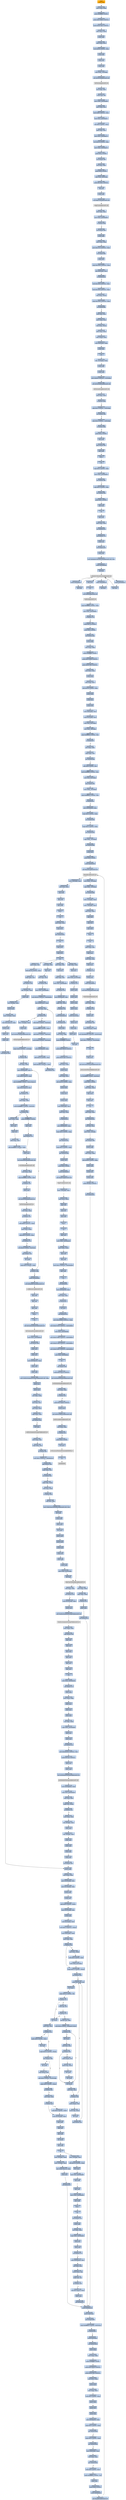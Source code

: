 digraph G {
node[shape=rectangle,style=filled,fillcolor=lightsteelblue,color=lightsteelblue]
bgcolor="transparent"
a0x004523a9pushl_ebp[label="start\npushl %ebp",color="lightgrey",fillcolor="orange"];
a0x004523aamovl_esp_ebp[label="0x004523aa\nmovl %esp, %ebp"];
a0x004523acpushl_0xffffffffUINT8[label="0x004523ac\npushl $0xffffffff<UINT8>"];
a0x004523aepushl_0x47d900UINT32[label="0x004523ae\npushl $0x47d900<UINT32>"];
a0x004523b3pushl_0x4579fcUINT32[label="0x004523b3\npushl $0x4579fc<UINT32>"];
a0x004523b8movl_fs_0_eax[label="0x004523b8\nmovl %fs:0, %eax"];
a0x004523bepushl_eax[label="0x004523be\npushl %eax"];
a0x004523bfmovl_esp_fs_0[label="0x004523bf\nmovl %esp, %fs:0"];
a0x004523c6subl_0x58UINT8_esp[label="0x004523c6\nsubl $0x58<UINT8>, %esp"];
a0x004523c9pushl_ebx[label="0x004523c9\npushl %ebx"];
a0x004523capushl_esi[label="0x004523ca\npushl %esi"];
a0x004523cbpushl_edi[label="0x004523cb\npushl %edi"];
a0x004523ccmovl_esp__24ebp_[label="0x004523cc\nmovl %esp, -24(%ebp)"];
a0x004523cfcall_GetVersion_kernel32_dll[label="0x004523cf\ncall GetVersion@kernel32.dll"];
GetVersion_kernel32_dll[label="GetVersion@kernel32.dll",color="lightgrey",fillcolor="lightgrey"];
a0x004523d5xorl_edx_edx[label="0x004523d5\nxorl %edx, %edx"];
a0x004523d7movb_ah_dl[label="0x004523d7\nmovb %ah, %dl"];
a0x004523d9movl_edx_0x004ba480[label="0x004523d9\nmovl %edx, 0x004ba480"];
a0x004523dfmovl_eax_ecx[label="0x004523df\nmovl %eax, %ecx"];
a0x004523e1andl_0xffUINT32_ecx[label="0x004523e1\nandl $0xff<UINT32>, %ecx"];
a0x004523e7movl_ecx_0x004ba47c[label="0x004523e7\nmovl %ecx, 0x004ba47c"];
a0x004523edshll_0x8UINT8_ecx[label="0x004523ed\nshll $0x8<UINT8>, %ecx"];
a0x004523f0addl_edx_ecx[label="0x004523f0\naddl %edx, %ecx"];
a0x004523f2movl_ecx_0x004ba478[label="0x004523f2\nmovl %ecx, 0x004ba478"];
a0x004523f8shrl_0x10UINT8_eax[label="0x004523f8\nshrl $0x10<UINT8>, %eax"];
a0x004523fbmovl_eax_0x004ba474[label="0x004523fb\nmovl %eax, 0x004ba474"];
a0x00452400pushl_0x1UINT8[label="0x00452400\npushl $0x1<UINT8>"];
a0x00452402call_0x00457995[label="0x00452402\ncall 0x00457995"];
a0x00457995xorl_eax_eax[label="0x00457995\nxorl %eax, %eax"];
a0x00457997pushl_0x0UINT8[label="0x00457997\npushl $0x0<UINT8>"];
a0x00457999cmpl_eax_0x8esp_[label="0x00457999\ncmpl %eax, 0x8(%esp)"];
a0x0045799dpushl_0x1000UINT32[label="0x0045799d\npushl $0x1000<UINT32>"];
a0x004579a2sete_al[label="0x004579a2\nsete %al"];
a0x004579a5pushl_eax[label="0x004579a5\npushl %eax"];
a0x004579a6call_HeapCreate_kernel32_dll[label="0x004579a6\ncall HeapCreate@kernel32.dll"];
HeapCreate_kernel32_dll[label="HeapCreate@kernel32.dll",color="lightgrey",fillcolor="lightgrey"];
a0x004579actestl_eax_eax[label="0x004579ac\ntestl %eax, %eax"];
a0x004579aemovl_eax_0x004ba830[label="0x004579ae\nmovl %eax, 0x004ba830"];
a0x004579b3je_0x004579eb[label="0x004579b3\nje 0x004579eb"];
a0x004579b5call_0x0045784d[label="0x004579b5\ncall 0x0045784d"];
a0x0045784dpushl_ebp[label="0x0045784d\npushl %ebp"];
a0x0045784emovl_esp_ebp[label="0x0045784e\nmovl %esp, %ebp"];
a0x00457850movl_0x122cUINT32_eax[label="0x00457850\nmovl $0x122c<UINT32>, %eax"];
a0x00457855call_0x004539f0[label="0x00457855\ncall 0x004539f0"];
a0x004539f0pushl_ecx[label="0x004539f0\npushl %ecx"];
a0x004539f1cmpl_0x1000UINT32_eax[label="0x004539f1\ncmpl $0x1000<UINT32>, %eax"];
a0x004539f6leal_0x8esp__ecx[label="0x004539f6\nleal 0x8(%esp), %ecx"];
a0x004539fajb_0x00453a10[label="0x004539fa\njb 0x00453a10"];
a0x004539fcsubl_0x1000UINT32_ecx[label="0x004539fc\nsubl $0x1000<UINT32>, %ecx"];
a0x00453a02subl_0x1000UINT32_eax[label="0x00453a02\nsubl $0x1000<UINT32>, %eax"];
a0x00453a07testl_eax_ecx_[label="0x00453a07\ntestl %eax, (%ecx)"];
a0x00453a09cmpl_0x1000UINT32_eax[label="0x00453a09\ncmpl $0x1000<UINT32>, %eax"];
a0x00453a0ejae_0x004539fc[label="0x00453a0e\njae 0x004539fc"];
a0x00453a10subl_eax_ecx[label="0x00453a10\nsubl %eax, %ecx"];
a0x00453a12movl_esp_eax[label="0x00453a12\nmovl %esp, %eax"];
a0x00453a14testl_eax_ecx_[label="0x00453a14\ntestl %eax, (%ecx)"];
a0x00453a16movl_ecx_esp[label="0x00453a16\nmovl %ecx, %esp"];
a0x00453a18movl_eax__ecx[label="0x00453a18\nmovl (%eax), %ecx"];
a0x00453a1amovl_0x4eax__eax[label="0x00453a1a\nmovl 0x4(%eax), %eax"];
a0x00453a1dpushl_eax[label="0x00453a1d\npushl %eax"];
a0x00453a1eret[label="0x00453a1e\nret"];
a0x0045785aleal__152ebp__eax[label="0x0045785a\nleal -152(%ebp), %eax"];
a0x00457860pushl_ebx[label="0x00457860\npushl %ebx"];
a0x00457861pushl_eax[label="0x00457861\npushl %eax"];
a0x00457862movl_0x94UINT32__152ebp_[label="0x00457862\nmovl $0x94<UINT32>, -152(%ebp)"];
a0x0045786ccall_GetVersionExA_kernel32_dll[label="0x0045786c\ncall GetVersionExA@kernel32.dll"];
GetVersionExA_kernel32_dll[label="GetVersionExA@kernel32.dll",color="lightgrey",fillcolor="lightgrey"];
a0x00457872testl_eax_eax[label="0x00457872\ntestl %eax, %eax"];
a0x00457874je_0x00457890[label="0x00457874\nje 0x00457890"];
a0x00457876cmpl_0x2UINT8__136ebp_[label="0x00457876\ncmpl $0x2<UINT8>, -136(%ebp)"];
a0x0045787djne_0x00457890[label="0x0045787d\njne 0x00457890"];
a0x0045787fcmpl_0x5UINT8__148ebp_[label="0x0045787f\ncmpl $0x5<UINT8>, -148(%ebp)"];
a0x00457886jb_0x00457890[label="0x00457886\njb 0x00457890"];
a0x00457888pushl_0x1UINT8[label="0x00457888\npushl $0x1<UINT8>"];
a0x0045788apopl_eax[label="0x0045788a\npopl %eax"];
a0x0045788bjmp_0x00457992[label="0x0045788b\njmp 0x00457992"];
a0x00457992popl_ebx[label="0x00457992\npopl %ebx"];
a0x00457993leave_[label="0x00457993\nleave "];
a0x00457994ret[label="0x00457994\nret"];
a0x004579bacmpl_0x3UINT8_eax[label="0x004579ba\ncmpl $0x3<UINT8>, %eax"];
a0x004579bdmovl_eax_0x004ba834[label="0x004579bd\nmovl %eax, 0x004ba834"];
a0x004579c2jne_0x004579d1[label="0x004579c2\njne 0x004579d1"];
a0x004579d1cmpl_0x2UINT8_eax[label="0x004579d1\ncmpl $0x2<UINT8>, %eax"];
a0x004579d4jne_0x004579ee[label="0x004579d4\njne 0x004579ee"];
a0x004579eepushl_0x1UINT8[label="0x004579ee\npushl $0x1<UINT8>"];
a0x004579f0popl_eax[label="0x004579f0\npopl %eax"];
a0x004579f1ret[label="0x004579f1\nret"];
a0x00452407popl_ecx[label="0x00452407\npopl %ecx"];
a0x00452408testl_eax_eax[label="0x00452408\ntestl %eax, %eax"];
a0x0045240ajne_0x00452414[label="0x0045240a\njne 0x00452414"];
a0x00452414call_0x00457752[label="0x00452414\ncall 0x00457752"];
a0x00457752pushl_esi[label="0x00457752\npushl %esi"];
a0x00457753call_0x0045a10b[label="0x00457753\ncall 0x0045a10b"];
a0x0045a10bpushl_esi[label="0x0045a10b\npushl %esi"];
a0x0045a10cmovl_InitializeCriticalSection_kernel32_dll_esi[label="0x0045a10c\nmovl InitializeCriticalSection@kernel32.dll, %esi"];
a0x0045a112pushl_0x00496a44[label="0x0045a112\npushl 0x00496a44"];
a0x0045a118call_esi[label="0x0045a118\ncall %esi"];
InitializeCriticalSection_kernel32_dll[label="InitializeCriticalSection@kernel32.dll",color="lightgrey",fillcolor="lightgrey"];
a0x0045a11apushl_0x00496a34[label="0x0045a11a\npushl 0x00496a34"];
a0x0045a120call_esi[label="0x0045a120\ncall %esi"];
a0x0045a122pushl_0x00496a24[label="0x0045a122\npushl 0x00496a24"];
a0x0045a128call_esi[label="0x0045a128\ncall %esi"];
a0x0045a12apushl_0x00496a04[label="0x0045a12a\npushl 0x00496a04"];
a0x0045a130call_esi[label="0x0045a130\ncall %esi"];
a0x0045a132popl_esi[label="0x0045a132\npopl %esi"];
a0x0045a133ret[label="0x0045a133\nret"];
a0x00457758call_TlsAlloc_kernel32_dll[label="0x00457758\ncall TlsAlloc@kernel32.dll"];
TlsAlloc_kernel32_dll[label="TlsAlloc@kernel32.dll",color="lightgrey",fillcolor="lightgrey"];
a0x0045775ecmpl_0xffffffffUINT8_eax[label="0x0045775e\ncmpl $0xffffffff<UINT8>, %eax"];
a0x00457761movl_eax_0x0049663c[label="0x00457761\nmovl %eax, 0x0049663c"];
a0x00457766je_0x004577a2[label="0x00457766\nje 0x004577a2"];
a0x00457768pushl_0x74UINT8[label="0x00457768\npushl $0x74<UINT8>"];
a0x0045776apushl_0x1UINT8[label="0x0045776a\npushl $0x1<UINT8>"];
a0x0045776ccall_0x0045ceab[label="0x0045776c\ncall 0x0045ceab"];
a0x0045ceabpushl_ebp[label="0x0045ceab\npushl %ebp"];
a0x0045ceacmovl_esp_ebp[label="0x0045ceac\nmovl %esp, %ebp"];
a0x0045ceaepushl_0xffffffffUINT8[label="0x0045ceae\npushl $0xffffffff<UINT8>"];
a0x0045ceb0pushl_0x47e080UINT32[label="0x0045ceb0\npushl $0x47e080<UINT32>"];
a0x0045ceb5pushl_0x4579fcUINT32[label="0x0045ceb5\npushl $0x4579fc<UINT32>"];
a0x0045cebamovl_fs_0_eax[label="0x0045ceba\nmovl %fs:0, %eax"];
a0x0045cec0pushl_eax[label="0x0045cec0\npushl %eax"];
a0x0045cec1movl_esp_fs_0[label="0x0045cec1\nmovl %esp, %fs:0"];
a0x0045cec8subl_0x18UINT8_esp[label="0x0045cec8\nsubl $0x18<UINT8>, %esp"];
a0x0045cecbpushl_ebx[label="0x0045cecb\npushl %ebx"];
a0x0045ceccpushl_esi[label="0x0045cecc\npushl %esi"];
a0x0045cecdpushl_edi[label="0x0045cecd\npushl %edi"];
a0x0045cecemovl_0x8ebp__esi[label="0x0045cece\nmovl 0x8(%ebp), %esi"];
a0x0045ced1imull_0xcebp__esi[label="0x0045ced1\nimull 0xc(%ebp), %esi"];
a0x0045ced5movl_esi_0xcebp_[label="0x0045ced5\nmovl %esi, 0xc(%ebp)"];
a0x0045ced8movl_esi__28ebp_[label="0x0045ced8\nmovl %esi, -28(%ebp)"];
a0x0045cedbcmpl_0xffffffe0UINT8_esi[label="0x0045cedb\ncmpl $0xffffffe0<UINT8>, %esi"];
a0x0045cedeja_0x0045cef4[label="0x0045cede\nja 0x0045cef4"];
a0x0045cee0xorl_ebx_ebx[label="0x0045cee0\nxorl %ebx, %ebx"];
a0x0045cee2cmpl_ebx_esi[label="0x0045cee2\ncmpl %ebx, %esi"];
a0x0045cee4jne_0x0045cee9[label="0x0045cee4\njne 0x0045cee9"];
a0x0045cee9addl_0xfUINT8_esi[label="0x0045cee9\naddl $0xf<UINT8>, %esi"];
a0x0045ceecandl_0xfffffff0UINT8_esi[label="0x0045ceec\nandl $0xfffffff0<UINT8>, %esi"];
a0x0045ceefmovl_esi_0xcebp_[label="0x0045ceef\nmovl %esi, 0xc(%ebp)"];
a0x0045cef2jmp_0x0045cef6[label="0x0045cef2\njmp 0x0045cef6"];
a0x0045cef6movl_ebx__32ebp_[label="0x0045cef6\nmovl %ebx, -32(%ebp)"];
a0x0045cef9cmpl_0xffffffe0UINT8_esi[label="0x0045cef9\ncmpl $0xffffffe0<UINT8>, %esi"];
a0x0045cefcja_0x0045cfaa[label="0x0045cefc\nja 0x0045cfaa"];
a0x0045cf02movl_0x004ba834_eax[label="0x0045cf02\nmovl 0x004ba834, %eax"];
a0x0045cf07cmpl_0x3UINT8_eax[label="0x0045cf07\ncmpl $0x3<UINT8>, %eax"];
a0x0045cf0ajne_0x0045cf4d[label="0x0045cf0a\njne 0x0045cf4d"];
a0x0045cf4dcmpl_0x2UINT8_eax[label="0x0045cf4d\ncmpl $0x2<UINT8>, %eax"];
a0x0045cf50jne_0x0045cf93[label="0x0045cf50\njne 0x0045cf93"];
a0x0045cf93cmpl_ebx__32ebp_[label="0x0045cf93\ncmpl %ebx, -32(%ebp)"];
a0x0045cf96jne_0x0045cfd6[label="0x0045cf96\njne 0x0045cfd6"];
a0x0045cf98pushl_esi[label="0x0045cf98\npushl %esi"];
a0x0045cf99pushl_0x8UINT8[label="0x0045cf99\npushl $0x8<UINT8>"];
a0x0045cf9bpushl_0x004ba830[label="0x0045cf9b\npushl 0x004ba830"];
a0x0045cfa1call_HeapAlloc_kernel32_dll[label="0x0045cfa1\ncall HeapAlloc@kernel32.dll"];
HeapAlloc_kernel32_dll[label="HeapAlloc@kernel32.dll",color="lightgrey",fillcolor="lightgrey"];
a0x0045cfa7movl_eax__32ebp_[label="0x0045cfa7\nmovl %eax, -32(%ebp)"];
a0x0045cfaacmpl_ebx__32ebp_[label="0x0045cfaa\ncmpl %ebx, -32(%ebp)"];
a0x0045cfadjne_0x0045cfd6[label="0x0045cfad\njne 0x0045cfd6"];
a0x0045cfd6movl__32ebp__eax[label="0x0045cfd6\nmovl -32(%ebp), %eax"];
a0x0045cfd9movl__16ebp__ecx[label="0x0045cfd9\nmovl -16(%ebp), %ecx"];
a0x0045cfdcmovl_ecx_fs_0[label="0x0045cfdc\nmovl %ecx, %fs:0"];
a0x0045cfe3popl_edi[label="0x0045cfe3\npopl %edi"];
a0x0045cfe4popl_esi[label="0x0045cfe4\npopl %esi"];
a0x0045cfe5popl_ebx[label="0x0045cfe5\npopl %ebx"];
a0x0045cfe6leave_[label="0x0045cfe6\nleave "];
a0x0045cfe7ret[label="0x0045cfe7\nret"];
a0x00457771movl_eax_esi[label="0x00457771\nmovl %eax, %esi"];
a0x00457773popl_ecx[label="0x00457773\npopl %ecx"];
a0x00457774testl_esi_esi[label="0x00457774\ntestl %esi, %esi"];
a0x00457776popl_ecx[label="0x00457776\npopl %ecx"];
a0x00457777je_0x004577a2[label="0x00457777\nje 0x004577a2"];
a0x00457779pushl_esi[label="0x00457779\npushl %esi"];
a0x0045777apushl_0x0049663c[label="0x0045777a\npushl 0x0049663c"];
a0x00457780call_TlsSetValue_kernel32_dll[label="0x00457780\ncall TlsSetValue@kernel32.dll"];
TlsSetValue_kernel32_dll[label="TlsSetValue@kernel32.dll",color="lightgrey",fillcolor="lightgrey"];
a0x00457786testl_eax_eax[label="0x00457786\ntestl %eax, %eax"];
a0x00457788je_0x004577a2[label="0x00457788\nje 0x004577a2"];
a0x0045778apushl_esi[label="0x0045778a\npushl %esi"];
a0x0045778bcall_0x004577a6[label="0x0045778b\ncall 0x004577a6"];
a0x004577a6movl_0x4esp__eax[label="0x004577a6\nmovl 0x4(%esp), %eax"];
a0x004577aamovl_0x496590UINT32_0x50eax_[label="0x004577aa\nmovl $0x496590<UINT32>, 0x50(%eax)"];
a0x004577b1movl_0x1UINT32_0x14eax_[label="0x004577b1\nmovl $0x1<UINT32>, 0x14(%eax)"];
a0x004577b8ret[label="0x004577b8\nret"];
a0x00457790popl_ecx[label="0x00457790\npopl %ecx"];
a0x00457791call_GetCurrentThreadId_kernel32_dll[label="0x00457791\ncall GetCurrentThreadId@kernel32.dll"];
GetCurrentThreadId_kernel32_dll[label="GetCurrentThreadId@kernel32.dll",color="lightgrey",fillcolor="lightgrey"];
a0x00457797orl_0xffffffffUINT8_0x4esi_[label="0x00457797\norl $0xffffffff<UINT8>, 0x4(%esi)"];
a0x0045779bpushl_0x1UINT8[label="0x0045779b\npushl $0x1<UINT8>"];
a0x0045779dmovl_eax_esi_[label="0x0045779d\nmovl %eax, (%esi)"];
a0x0045779fpopl_eax[label="0x0045779f\npopl %eax"];
a0x004577a0popl_esi[label="0x004577a0\npopl %esi"];
a0x004577a1ret[label="0x004577a1\nret"];
a0x00452419testl_eax_eax[label="0x00452419\ntestl %eax, %eax"];
a0x0045241bjne_0x00452425[label="0x0045241b\njne 0x00452425"];
a0x00452425xorl_esi_esi[label="0x00452425\nxorl %esi, %esi"];
a0x00452427movl_esi__4ebp_[label="0x00452427\nmovl %esi, -4(%ebp)"];
a0x0045242acall_0x00457596[label="0x0045242a\ncall 0x00457596"];
a0x00457596pushl_ebp[label="0x00457596\npushl %ebp"];
a0x00457597movl_esp_ebp[label="0x00457597\nmovl %esp, %ebp"];
a0x00457599subl_0x48UINT8_esp[label="0x00457599\nsubl $0x48<UINT8>, %esp"];
a0x0045759cpushl_ebx[label="0x0045759c\npushl %ebx"];
a0x0045759dpushl_esi[label="0x0045759d\npushl %esi"];
a0x0045759epushl_edi[label="0x0045759e\npushl %edi"];
a0x0045759fpushl_0x480UINT32[label="0x0045759f\npushl $0x480<UINT32>"];
a0x004575a4call_0x00453cf7[label="0x004575a4\ncall 0x00453cf7"];
a0x00453cf7pushl_0x004ba658[label="0x00453cf7\npushl 0x004ba658"];
a0x00453cfdpushl_0x8esp_[label="0x00453cfd\npushl 0x8(%esp)"];
a0x00453d01call_0x00453d09[label="0x00453d01\ncall 0x00453d09"];
a0x00453d09cmpl_0xffffffe0UINT8_0x4esp_[label="0x00453d09\ncmpl $0xffffffe0<UINT8>, 0x4(%esp)"];
a0x00453d0eja_0x00453d32[label="0x00453d0e\nja 0x00453d32"];
a0x00453d10pushl_0x4esp_[label="0x00453d10\npushl 0x4(%esp)"];
a0x00453d14call_0x00453d35[label="0x00453d14\ncall 0x00453d35"];
a0x00453d35pushl_ebp[label="0x00453d35\npushl %ebp"];
a0x00453d36movl_esp_ebp[label="0x00453d36\nmovl %esp, %ebp"];
a0x00453d38pushl_0xffffffffUINT8[label="0x00453d38\npushl $0xffffffff<UINT8>"];
a0x00453d3apushl_0x47d930UINT32[label="0x00453d3a\npushl $0x47d930<UINT32>"];
a0x00453d3fpushl_0x4579fcUINT32[label="0x00453d3f\npushl $0x4579fc<UINT32>"];
a0x00453d44movl_fs_0_eax[label="0x00453d44\nmovl %fs:0, %eax"];
a0x00453d4apushl_eax[label="0x00453d4a\npushl %eax"];
a0x00453d4bmovl_esp_fs_0[label="0x00453d4b\nmovl %esp, %fs:0"];
a0x00453d52subl_0xcUINT8_esp[label="0x00453d52\nsubl $0xc<UINT8>, %esp"];
a0x00453d55pushl_ebx[label="0x00453d55\npushl %ebx"];
a0x00453d56pushl_esi[label="0x00453d56\npushl %esi"];
a0x00453d57pushl_edi[label="0x00453d57\npushl %edi"];
a0x00453d58movl_0x004ba834_eax[label="0x00453d58\nmovl 0x004ba834, %eax"];
a0x00453d5dcmpl_0x3UINT8_eax[label="0x00453d5d\ncmpl $0x3<UINT8>, %eax"];
a0x00453d60jne_0x00453da5[label="0x00453d60\njne 0x00453da5"];
a0x00453da5cmpl_0x2UINT8_eax[label="0x00453da5\ncmpl $0x2<UINT8>, %eax"];
a0x00453da8jne_0x00453e04[label="0x00453da8\njne 0x00453e04"];
a0x00453e04movl_0x8ebp__eax[label="0x00453e04\nmovl 0x8(%ebp), %eax"];
a0x00453e07testl_eax_eax[label="0x00453e07\ntestl %eax, %eax"];
a0x00453e09jne_0x00453e0e[label="0x00453e09\njne 0x00453e0e"];
a0x00453e0eaddl_0xfUINT8_eax[label="0x00453e0e\naddl $0xf<UINT8>, %eax"];
a0x00453e11andb_0xfffffff0UINT8_al[label="0x00453e11\nandb $0xfffffff0<UINT8>, %al"];
a0x00453e13pushl_eax[label="0x00453e13\npushl %eax"];
a0x00453e14pushl_0x0UINT8[label="0x00453e14\npushl $0x0<UINT8>"];
a0x00453e16pushl_0x004ba830[label="0x00453e16\npushl 0x004ba830"];
a0x00453e1ccall_HeapAlloc_kernel32_dll[label="0x00453e1c\ncall HeapAlloc@kernel32.dll"];
a0x00453e22movl__16ebp__ecx[label="0x00453e22\nmovl -16(%ebp), %ecx"];
a0x00453e25movl_ecx_fs_0[label="0x00453e25\nmovl %ecx, %fs:0"];
a0x00453e2cpopl_edi[label="0x00453e2c\npopl %edi"];
a0x00453e2dpopl_esi[label="0x00453e2d\npopl %esi"];
a0x00453e2epopl_ebx[label="0x00453e2e\npopl %ebx"];
a0x00453e2fleave_[label="0x00453e2f\nleave "];
a0x00453e30ret[label="0x00453e30\nret"];
a0x00453d19testl_eax_eax[label="0x00453d19\ntestl %eax, %eax"];
a0x00453d1bpopl_ecx[label="0x00453d1b\npopl %ecx"];
a0x00453d1cjne_0x00453d34[label="0x00453d1c\njne 0x00453d34"];
a0x00453d34ret[label="0x00453d34\nret"];
a0x00453d06popl_ecx[label="0x00453d06\npopl %ecx"];
a0x00453d07popl_ecx[label="0x00453d07\npopl %ecx"];
a0x00453d08ret[label="0x00453d08\nret"];
a0x004575a9movl_eax_esi[label="0x004575a9\nmovl %eax, %esi"];
a0x004575abpopl_ecx[label="0x004575ab\npopl %ecx"];
a0x004575actestl_esi_esi[label="0x004575ac\ntestl %esi, %esi"];
a0x004575aejne_0x004575b8[label="0x004575ae\njne 0x004575b8"];
a0x004575b8movl_esi_0x004ba840[label="0x004575b8\nmovl %esi, 0x004ba840"];
a0x004575bemovl_0x20UINT32_0x004ba940[label="0x004575be\nmovl $0x20<UINT32>, 0x004ba940"];
a0x004575c8leal_0x480esi__eax[label="0x004575c8\nleal 0x480(%esi), %eax"];
a0x004575cecmpl_eax_esi[label="0x004575ce\ncmpl %eax, %esi"];
a0x004575d0jae_0x004575f0[label="0x004575d0\njae 0x004575f0"];
a0x004575d2andb_0x0UINT8_0x4esi_[label="0x004575d2\nandb $0x0<UINT8>, 0x4(%esi)"];
a0x004575d6orl_0xffffffffUINT8_esi_[label="0x004575d6\norl $0xffffffff<UINT8>, (%esi)"];
a0x004575d9andl_0x0UINT8_0x8esi_[label="0x004575d9\nandl $0x0<UINT8>, 0x8(%esi)"];
a0x004575ddmovb_0xaUINT8_0x5esi_[label="0x004575dd\nmovb $0xa<UINT8>, 0x5(%esi)"];
a0x004575e1movl_0x004ba840_eax[label="0x004575e1\nmovl 0x004ba840, %eax"];
a0x004575e6addl_0x24UINT8_esi[label="0x004575e6\naddl $0x24<UINT8>, %esi"];
a0x004575e9addl_0x480UINT32_eax[label="0x004575e9\naddl $0x480<UINT32>, %eax"];
a0x004575eejmp_0x004575ce[label="0x004575ee\njmp 0x004575ce"];
a0x004575f0leal__72ebp__eax[label="0x004575f0\nleal -72(%ebp), %eax"];
a0x004575f3pushl_eax[label="0x004575f3\npushl %eax"];
a0x004575f4call_GetStartupInfoA_kernel32_dll[label="0x004575f4\ncall GetStartupInfoA@kernel32.dll"];
GetStartupInfoA_kernel32_dll[label="GetStartupInfoA@kernel32.dll",color="lightgrey",fillcolor="lightgrey"];
a0x004575facmpw_0x0UINT8__22ebp_[label="0x004575fa\ncmpw $0x0<UINT8>, -22(%ebp)"];
a0x004575ffje_0x004576d6[label="0x004575ff\nje 0x004576d6"];
a0x004576d6xorl_ebx_ebx[label="0x004576d6\nxorl %ebx, %ebx"];
a0x004576d8movl_0x004ba840_ecx[label="0x004576d8\nmovl 0x004ba840, %ecx"];
a0x004576deleal_ebxebx8__eax[label="0x004576de\nleal (%ebx,%ebx,8), %eax"];
a0x004576e1cmpl_0xffffffffUINT8_ecxeax4_[label="0x004576e1\ncmpl $0xffffffff<UINT8>, (%ecx,%eax,4)"];
a0x004576e5leal_ecxeax4__esi[label="0x004576e5\nleal (%ecx,%eax,4), %esi"];
a0x004576e8jne_0x00457737[label="0x004576e8\njne 0x00457737"];
a0x004576eatestl_ebx_ebx[label="0x004576ea\ntestl %ebx, %ebx"];
a0x004576ecmovb_0xffffff81UINT8_0x4esi_[label="0x004576ec\nmovb $0xffffff81<UINT8>, 0x4(%esi)"];
a0x004576f0jne_0x004576f7[label="0x004576f0\njne 0x004576f7"];
a0x004576f2pushl_0xfffffff6UINT8[label="0x004576f2\npushl $0xfffffff6<UINT8>"];
a0x004576f4popl_eax[label="0x004576f4\npopl %eax"];
a0x004576f5jmp_0x00457701[label="0x004576f5\njmp 0x00457701"];
a0x00457701pushl_eax[label="0x00457701\npushl %eax"];
a0x00457702call_GetStdHandle_kernel32_dll[label="0x00457702\ncall GetStdHandle@kernel32.dll"];
GetStdHandle_kernel32_dll[label="GetStdHandle@kernel32.dll",color="lightgrey",fillcolor="lightgrey"];
a0x00457708movl_eax_edi[label="0x00457708\nmovl %eax, %edi"];
a0x0045770acmpl_0xffffffffUINT8_edi[label="0x0045770a\ncmpl $0xffffffff<UINT8>, %edi"];
a0x0045770dje_0x00457726[label="0x0045770d\nje 0x00457726"];
a0x0045770fpushl_edi[label="0x0045770f\npushl %edi"];
a0x00457710call_GetFileType_kernel32_dll[label="0x00457710\ncall GetFileType@kernel32.dll"];
GetFileType_kernel32_dll[label="GetFileType@kernel32.dll",color="lightgrey",fillcolor="lightgrey"];
a0x00457716testl_eax_eax[label="0x00457716\ntestl %eax, %eax"];
a0x00457718je_0x00457726[label="0x00457718\nje 0x00457726"];
a0x0045771aandl_0xffUINT32_eax[label="0x0045771a\nandl $0xff<UINT32>, %eax"];
a0x0045771fmovl_edi_esi_[label="0x0045771f\nmovl %edi, (%esi)"];
a0x00457721cmpl_0x2UINT8_eax[label="0x00457721\ncmpl $0x2<UINT8>, %eax"];
a0x00457724jne_0x0045772c[label="0x00457724\njne 0x0045772c"];
a0x00457726orb_0x40UINT8_0x4esi_[label="0x00457726\norb $0x40<UINT8>, 0x4(%esi)"];
a0x0045772ajmp_0x0045773b[label="0x0045772a\njmp 0x0045773b"];
a0x0045773bincl_ebx[label="0x0045773b\nincl %ebx"];
a0x0045773ccmpl_0x3UINT8_ebx[label="0x0045773c\ncmpl $0x3<UINT8>, %ebx"];
a0x0045773fjl_0x004576d8[label="0x0045773f\njl 0x004576d8"];
a0x004576f7movl_ebx_eax[label="0x004576f7\nmovl %ebx, %eax"];
a0x004576f9decl_eax[label="0x004576f9\ndecl %eax"];
a0x004576fanegl_eax[label="0x004576fa\nnegl %eax"];
a0x004576fcsbbl_eax_eax[label="0x004576fc\nsbbl %eax, %eax"];
a0x004576feaddl_0xfffffff5UINT8_eax[label="0x004576fe\naddl $0xfffffff5<UINT8>, %eax"];
a0x00457741pushl_0x004ba940[label="0x00457741\npushl 0x004ba940"];
a0x00457747call_SetHandleCount_kernel32_dll[label="0x00457747\ncall SetHandleCount@kernel32.dll"];
LockResource_kernel32_dll[label="LockResource@kernel32.dll",color="lightgrey",fillcolor="lightgrey"];
a0x0045774dpopl_edi[label="0x0045774d\npopl %edi"];
a0x0045774epopl_esi[label="0x0045774e\npopl %esi"];
a0x0045774fpopl_ebx[label="0x0045774f\npopl %ebx"];
a0x00457750leave_[label="0x00457750\nleave "];
a0x00457751ret[label="0x00457751\nret"];
a0x0045242fcall_GetCommandLineA_kernel32_dll[label="0x0045242f\ncall GetCommandLineA@kernel32.dll"];
GetCommandLineA_kernel32_dll[label="GetCommandLineA@kernel32.dll",color="lightgrey",fillcolor="lightgrey"];
a0x00452435movl_eax_0x004bbba4[label="0x00452435\nmovl %eax, 0x004bbba4"];
a0x0045243acall_0x00457464[label="0x0045243a\ncall 0x00457464"];
a0x00457464pushl_ecx[label="0x00457464\npushl %ecx"];
a0x00457465pushl_ecx[label="0x00457465\npushl %ecx"];
a0x00457466movl_0x004ba5e4_eax[label="0x00457466\nmovl 0x004ba5e4, %eax"];
a0x0045746bpushl_ebx[label="0x0045746b\npushl %ebx"];
a0x0045746cpushl_ebp[label="0x0045746c\npushl %ebp"];
a0x0045746dmovl_GetEnvironmentStringsW_kernel32_dll_ebp[label="0x0045746d\nmovl GetEnvironmentStringsW@kernel32.dll, %ebp"];
a0x00457473pushl_esi[label="0x00457473\npushl %esi"];
a0x00457474pushl_edi[label="0x00457474\npushl %edi"];
a0x00457475xorl_ebx_ebx[label="0x00457475\nxorl %ebx, %ebx"];
a0x00457477xorl_esi_esi[label="0x00457477\nxorl %esi, %esi"];
a0x00457479xorl_edi_edi[label="0x00457479\nxorl %edi, %edi"];
a0x0045747bcmpl_ebx_eax[label="0x0045747b\ncmpl %ebx, %eax"];
a0x0045747djne_0x004574b2[label="0x0045747d\njne 0x004574b2"];
a0x0045747fcall_ebp[label="0x0045747f\ncall %ebp"];
GetEnvironmentStringsW_kernel32_dll[label="GetEnvironmentStringsW@kernel32.dll",color="lightgrey",fillcolor="lightgrey"];
a0x00457481movl_eax_esi[label="0x00457481\nmovl %eax, %esi"];
a0x00457483cmpl_ebx_esi[label="0x00457483\ncmpl %ebx, %esi"];
a0x00457485je_0x00457493[label="0x00457485\nje 0x00457493"];
a0x00457487movl_0x1UINT32_0x004ba5e4[label="0x00457487\nmovl $0x1<UINT32>, 0x004ba5e4"];
a0x00457491jmp_0x004574bb[label="0x00457491\njmp 0x004574bb"];
a0x004574bbcmpl_ebx_esi[label="0x004574bb\ncmpl %ebx, %esi"];
a0x004574bdjne_0x004574cb[label="0x004574bd\njne 0x004574cb"];
a0x004574cbcmpw_bx_esi_[label="0x004574cb\ncmpw %bx, (%esi)"];
a0x004574cemovl_esi_eax[label="0x004574ce\nmovl %esi, %eax"];
a0x004574d0je_0x004574e0[label="0x004574d0\nje 0x004574e0"];
a0x004574e0subl_esi_eax[label="0x004574e0\nsubl %esi, %eax"];
a0x004574e2movl_WideCharToMultiByte_kernel32_dll_edi[label="0x004574e2\nmovl WideCharToMultiByte@kernel32.dll, %edi"];
a0x004574e8sarl_eax[label="0x004574e8\nsarl %eax"];
a0x004574eapushl_ebx[label="0x004574ea\npushl %ebx"];
a0x004574ebpushl_ebx[label="0x004574eb\npushl %ebx"];
a0x004574ecincl_eax[label="0x004574ec\nincl %eax"];
a0x004574edpushl_ebx[label="0x004574ed\npushl %ebx"];
a0x004574eepushl_ebx[label="0x004574ee\npushl %ebx"];
a0x004574efpushl_eax[label="0x004574ef\npushl %eax"];
a0x004574f0pushl_esi[label="0x004574f0\npushl %esi"];
a0x004574f1pushl_ebx[label="0x004574f1\npushl %ebx"];
a0x004574f2pushl_ebx[label="0x004574f2\npushl %ebx"];
a0x004574f3movl_eax_0x34esp_[label="0x004574f3\nmovl %eax, 0x34(%esp)"];
a0x004574f7call_edi[label="0x004574f7\ncall %edi"];
WideCharToMultiByte_kernel32_dll[label="WideCharToMultiByte@kernel32.dll",color="lightgrey",fillcolor="lightgrey"];
a0x004574f9movl_eax_ebp[label="0x004574f9\nmovl %eax, %ebp"];
a0x004574fbcmpl_ebx_ebp[label="0x004574fb\ncmpl %ebx, %ebp"];
a0x004574fdje_0x00457531[label="0x004574fd\nje 0x00457531"];
a0x004574ffpushl_ebp[label="0x004574ff\npushl %ebp"];
a0x00457500call_0x00453cf7[label="0x00457500\ncall 0x00453cf7"];
a0x00457505cmpl_ebx_eax[label="0x00457505\ncmpl %ebx, %eax"];
a0x00457507popl_ecx[label="0x00457507\npopl %ecx"];
a0x00457508movl_eax_0x10esp_[label="0x00457508\nmovl %eax, 0x10(%esp)"];
a0x0045750cje_0x00457531[label="0x0045750c\nje 0x00457531"];
a0x0045750epushl_ebx[label="0x0045750e\npushl %ebx"];
a0x0045750fpushl_ebx[label="0x0045750f\npushl %ebx"];
a0x00457510pushl_ebp[label="0x00457510\npushl %ebp"];
a0x00457511pushl_eax[label="0x00457511\npushl %eax"];
a0x00457512pushl_0x24esp_[label="0x00457512\npushl 0x24(%esp)"];
a0x00457516pushl_esi[label="0x00457516\npushl %esi"];
a0x00457517pushl_ebx[label="0x00457517\npushl %ebx"];
a0x00457518pushl_ebx[label="0x00457518\npushl %ebx"];
a0x00457519call_edi[label="0x00457519\ncall %edi"];
a0x0045751btestl_eax_eax[label="0x0045751b\ntestl %eax, %eax"];
a0x0045751djne_0x0045752d[label="0x0045751d\njne 0x0045752d"];
a0x0045752dmovl_0x10esp__ebx[label="0x0045752d\nmovl 0x10(%esp), %ebx"];
a0x00457531pushl_esi[label="0x00457531\npushl %esi"];
a0x00457532call_FreeEnvironmentStringsW_kernel32_dll[label="0x00457532\ncall FreeEnvironmentStringsW@kernel32.dll"];
FreeEnvironmentStringsW_kernel32_dll[label="FreeEnvironmentStringsW@kernel32.dll",color="lightgrey",fillcolor="lightgrey"];
a0x00457538movl_ebx_eax[label="0x00457538\nmovl %ebx, %eax"];
a0x0045753ajmp_0x0045758f[label="0x0045753a\njmp 0x0045758f"];
a0x0045758fpopl_edi[label="0x0045758f\npopl %edi"];
a0x00457590popl_esi[label="0x00457590\npopl %esi"];
a0x00457591popl_ebp[label="0x00457591\npopl %ebp"];
a0x00457592popl_ebx[label="0x00457592\npopl %ebx"];
a0x00457593popl_ecx[label="0x00457593\npopl %ecx"];
a0x00457594popl_ecx[label="0x00457594\npopl %ecx"];
a0x00457595ret[label="0x00457595\nret"];
a0x0045243fmovl_eax_0x004ba43c[label="0x0045243f\nmovl %eax, 0x004ba43c"];
a0x00452444call_0x00457217[label="0x00452444\ncall 0x00457217"];
a0x00457217pushl_ebp[label="0x00457217\npushl %ebp"];
a0x00457218movl_esp_ebp[label="0x00457218\nmovl %esp, %ebp"];
a0x0045721apushl_ecx[label="0x0045721a\npushl %ecx"];
a0x0045721bpushl_ecx[label="0x0045721b\npushl %ecx"];
a0x0045721cpushl_ebx[label="0x0045721c\npushl %ebx"];
a0x0045721dxorl_ebx_ebx[label="0x0045721d\nxorl %ebx, %ebx"];
a0x0045721fcmpl_ebx_0x004bab6c[label="0x0045721f\ncmpl %ebx, 0x004bab6c"];
a0x00457225pushl_esi[label="0x00457225\npushl %esi"];
a0x00457226pushl_edi[label="0x00457226\npushl %edi"];
a0x00457227jne_0x0045722e[label="0x00457227\njne 0x0045722e"];
a0x0045722emovl_0x4ba4e0UINT32_esi[label="0x0045722e\nmovl $0x4ba4e0<UINT32>, %esi"];
a0x00457233pushl_0x104UINT32[label="0x00457233\npushl $0x104<UINT32>"];
a0x00457238pushl_esi[label="0x00457238\npushl %esi"];
a0x00457239pushl_ebx[label="0x00457239\npushl %ebx"];
a0x0045723acall_GetModuleFileNameA_kernel32_dll[label="0x0045723a\ncall GetModuleFileNameA@kernel32.dll"];
GetModuleFileNameA_kernel32_dll[label="GetModuleFileNameA@kernel32.dll",color="lightgrey",fillcolor="lightgrey"];
a0x00457240movl_0x004bbba4_eax[label="0x00457240\nmovl 0x004bbba4, %eax"];
a0x00457245movl_esi_0x004ba4a0[label="0x00457245\nmovl %esi, 0x004ba4a0"];
a0x0045724bmovl_esi_edi[label="0x0045724b\nmovl %esi, %edi"];
a0x0045724dcmpb_bl_eax_[label="0x0045724d\ncmpb %bl, (%eax)"];
a0x0045724fje_0x00457253[label="0x0045724f\nje 0x00457253"];
a0x00457251movl_eax_edi[label="0x00457251\nmovl %eax, %edi"];
a0x00457253leal__8ebp__eax[label="0x00457253\nleal -8(%ebp), %eax"];
a0x00457256pushl_eax[label="0x00457256\npushl %eax"];
a0x00457257leal__4ebp__eax[label="0x00457257\nleal -4(%ebp), %eax"];
a0x0045725apushl_eax[label="0x0045725a\npushl %eax"];
a0x0045725bpushl_ebx[label="0x0045725b\npushl %ebx"];
a0x0045725cpushl_ebx[label="0x0045725c\npushl %ebx"];
a0x0045725dpushl_edi[label="0x0045725d\npushl %edi"];
a0x0045725ecall_0x004572b0[label="0x0045725e\ncall 0x004572b0"];
a0x004572b0pushl_ebp[label="0x004572b0\npushl %ebp"];
a0x004572b1movl_esp_ebp[label="0x004572b1\nmovl %esp, %ebp"];
a0x004572b3movl_0x18ebp__ecx[label="0x004572b3\nmovl 0x18(%ebp), %ecx"];
a0x004572b6movl_0x14ebp__eax[label="0x004572b6\nmovl 0x14(%ebp), %eax"];
a0x004572b9pushl_ebx[label="0x004572b9\npushl %ebx"];
a0x004572bapushl_esi[label="0x004572ba\npushl %esi"];
a0x004572bbandl_0x0UINT8_ecx_[label="0x004572bb\nandl $0x0<UINT8>, (%ecx)"];
a0x004572bemovl_0x10ebp__esi[label="0x004572be\nmovl 0x10(%ebp), %esi"];
a0x004572c1pushl_edi[label="0x004572c1\npushl %edi"];
a0x004572c2movl_0xcebp__edi[label="0x004572c2\nmovl 0xc(%ebp), %edi"];
a0x004572c5movl_0x1UINT32_eax_[label="0x004572c5\nmovl $0x1<UINT32>, (%eax)"];
a0x004572cbmovl_0x8ebp__eax[label="0x004572cb\nmovl 0x8(%ebp), %eax"];
a0x004572cetestl_edi_edi[label="0x004572ce\ntestl %edi, %edi"];
a0x004572d0je_0x004572da[label="0x004572d0\nje 0x004572da"];
a0x004572dacmpb_0x22UINT8_eax_[label="0x004572da\ncmpb $0x22<UINT8>, (%eax)"];
a0x004572ddjne_0x00457323[label="0x004572dd\njne 0x00457323"];
a0x004572dfmovb_0x1eax__dl[label="0x004572df\nmovb 0x1(%eax), %dl"];
a0x004572e2incl_eax[label="0x004572e2\nincl %eax"];
a0x004572e3cmpb_0x22UINT8_dl[label="0x004572e3\ncmpb $0x22<UINT8>, %dl"];
a0x004572e6je_0x00457311[label="0x004572e6\nje 0x00457311"];
a0x004572e8testb_dl_dl[label="0x004572e8\ntestb %dl, %dl"];
a0x004572eaje_0x00457311[label="0x004572ea\nje 0x00457311"];
a0x004572ecmovzbl_dl_edx[label="0x004572ec\nmovzbl %dl, %edx"];
a0x004572eftestb_0x4UINT8_0x4baa61edx_[label="0x004572ef\ntestb $0x4<UINT8>, 0x4baa61(%edx)"];
a0x004572f6je_0x00457304[label="0x004572f6\nje 0x00457304"];
a0x00457304incl_ecx_[label="0x00457304\nincl (%ecx)"];
a0x00457306testl_esi_esi[label="0x00457306\ntestl %esi, %esi"];
a0x00457308je_0x004572df[label="0x00457308\nje 0x004572df"];
a0x004572f8incl_ecx_[label="0x004572f8\nincl (%ecx)"];
a0x004572fatestl_esi_esi[label="0x004572fa\ntestl %esi, %esi"];
a0x004572fcje_0x00457304[label="0x004572fc\nje 0x00457304"];
a0x00457311incl_ecx_[label="0x00457311\nincl (%ecx)"];
a0x00457313testl_esi_esi[label="0x00457313\ntestl %esi, %esi"];
a0x00457315je_0x0045731b[label="0x00457315\nje 0x0045731b"];
a0x0045731bcmpb_0x22UINT8_eax_[label="0x0045731b\ncmpb $0x22<UINT8>, (%eax)"];
a0x0045731ejne_0x00457366[label="0x0045731e\njne 0x00457366"];
a0x00457320incl_eax[label="0x00457320\nincl %eax"];
a0x00457321jmp_0x00457366[label="0x00457321\njmp 0x00457366"];
a0x00457366andl_0x0UINT8_0x18ebp_[label="0x00457366\nandl $0x0<UINT8>, 0x18(%ebp)"];
a0x0045736acmpb_0x0UINT8_eax_[label="0x0045736a\ncmpb $0x0<UINT8>, (%eax)"];
a0x0045736dje_0x00457453[label="0x0045736d\nje 0x00457453"];
a0x00457453testl_edi_edi[label="0x00457453\ntestl %edi, %edi"];
a0x00457455je_0x0045745a[label="0x00457455\nje 0x0045745a"];
a0x0045745amovl_0x14ebp__eax[label="0x0045745a\nmovl 0x14(%ebp), %eax"];
a0x0045745dpopl_edi[label="0x0045745d\npopl %edi"];
a0x0045745epopl_esi[label="0x0045745e\npopl %esi"];
a0x0045745fpopl_ebx[label="0x0045745f\npopl %ebx"];
a0x00457460incl_eax_[label="0x00457460\nincl (%eax)"];
a0x00457462popl_ebp[label="0x00457462\npopl %ebp"];
a0x00457463ret[label="0x00457463\nret"];
a0x00457263movl__8ebp__eax[label="0x00457263\nmovl -8(%ebp), %eax"];
a0x00457266movl__4ebp__ecx[label="0x00457266\nmovl -4(%ebp), %ecx"];
a0x00457269leal_eaxecx4__eax[label="0x00457269\nleal (%eax,%ecx,4), %eax"];
a0x0045726cpushl_eax[label="0x0045726c\npushl %eax"];
a0x0045726dcall_0x00453cf7[label="0x0045726d\ncall 0x00453cf7"];
a0x00457272movl_eax_esi[label="0x00457272\nmovl %eax, %esi"];
a0x00457274addl_0x18UINT8_esp[label="0x00457274\naddl $0x18<UINT8>, %esp"];
a0x00457277cmpl_ebx_esi[label="0x00457277\ncmpl %ebx, %esi"];
a0x00457279jne_0x00457283[label="0x00457279\njne 0x00457283"];
a0x00457283leal__8ebp__eax[label="0x00457283\nleal -8(%ebp), %eax"];
a0x00457286pushl_eax[label="0x00457286\npushl %eax"];
a0x00457287leal__4ebp__eax[label="0x00457287\nleal -4(%ebp), %eax"];
a0x0045728apushl_eax[label="0x0045728a\npushl %eax"];
a0x0045728bmovl__4ebp__eax[label="0x0045728b\nmovl -4(%ebp), %eax"];
a0x0045728eleal_esieax4__eax[label="0x0045728e\nleal (%esi,%eax,4), %eax"];
a0x00457291pushl_eax[label="0x00457291\npushl %eax"];
a0x00457292pushl_esi[label="0x00457292\npushl %esi"];
a0x00457293pushl_edi[label="0x00457293\npushl %edi"];
a0x00457294call_0x004572b0[label="0x00457294\ncall 0x004572b0"];
a0x004572d2movl_esi_edi_[label="0x004572d2\nmovl %esi, (%edi)"];
a0x004572d4addl_0x4UINT8_edi[label="0x004572d4\naddl $0x4<UINT8>, %edi"];
a0x004572d7movl_edi_0xcebp_[label="0x004572d7\nmovl %edi, 0xc(%ebp)"];
a0x0045730amovb_eax__dl[label="0x0045730a\nmovb (%eax), %dl"];
a0x0045730cmovb_dl_esi_[label="0x0045730c\nmovb %dl, (%esi)"];
a0x0045730eincl_esi[label="0x0045730e\nincl %esi"];
a0x0045730fjmp_0x004572df[label="0x0045730f\njmp 0x004572df"];
a0x004572femovb_eax__dl[label="0x004572fe\nmovb (%eax), %dl"];
a0x00457300movb_dl_esi_[label="0x00457300\nmovb %dl, (%esi)"];
a0x00457302incl_esi[label="0x00457302\nincl %esi"];
a0x00457303incl_eax[label="0x00457303\nincl %eax"];
a0x00457317andb_0x0UINT8_esi_[label="0x00457317\nandb $0x0<UINT8>, (%esi)"];
a0x0045731aincl_esi[label="0x0045731a\nincl %esi"];
a0x00457457andl_0x0UINT8_edi_[label="0x00457457\nandl $0x0<UINT8>, (%edi)"];
a0x00457299movl__4ebp__eax[label="0x00457299\nmovl -4(%ebp), %eax"];
a0x0045729caddl_0x14UINT8_esp[label="0x0045729c\naddl $0x14<UINT8>, %esp"];
a0x0045729fdecl_eax[label="0x0045729f\ndecl %eax"];
a0x004572a0movl_esi_0x004ba488[label="0x004572a0\nmovl %esi, 0x004ba488"];
a0x004572a6popl_edi[label="0x004572a6\npopl %edi"];
a0x004572a7popl_esi[label="0x004572a7\npopl %esi"];
a0x004572a8movl_eax_0x004ba484[label="0x004572a8\nmovl %eax, 0x004ba484"];
a0x004572adpopl_ebx[label="0x004572ad\npopl %ebx"];
a0x004572aeleave_[label="0x004572ae\nleave "];
a0x004572afret[label="0x004572af\nret"];
a0x00452449call_0x0045715e[label="0x00452449\ncall 0x0045715e"];
a0x0045715epushl_ebx[label="0x0045715e\npushl %ebx"];
a0x0045715fxorl_ebx_ebx[label="0x0045715f\nxorl %ebx, %ebx"];
a0x00457161cmpl_ebx_0x004bab6c[label="0x00457161\ncmpl %ebx, 0x004bab6c"];
a0x00457167pushl_esi[label="0x00457167\npushl %esi"];
a0x00457168pushl_edi[label="0x00457168\npushl %edi"];
a0x00457169jne_0x00457170[label="0x00457169\njne 0x00457170"];
a0x00457170movl_0x004ba43c_esi[label="0x00457170\nmovl 0x004ba43c, %esi"];
a0x00457176xorl_edi_edi[label="0x00457176\nxorl %edi, %edi"];
a0x00457178movb_esi__al[label="0x00457178\nmovb (%esi), %al"];
a0x0045717acmpb_bl_al[label="0x0045717a\ncmpb %bl, %al"];
a0x0045717cje_0x00457190[label="0x0045717c\nje 0x00457190"];
a0x00457190leal_0x4edi4__eax[label="0x00457190\nleal 0x4(,%edi,4), %eax"];
a0x00457197pushl_eax[label="0x00457197\npushl %eax"];
a0x00457198call_0x00453cf7[label="0x00457198\ncall 0x00453cf7"];
a0x0045719dmovl_eax_esi[label="0x0045719d\nmovl %eax, %esi"];
a0x0045719fpopl_ecx[label="0x0045719f\npopl %ecx"];
a0x004571a0cmpl_ebx_esi[label="0x004571a0\ncmpl %ebx, %esi"];
a0x004571a2movl_esi_0x004ba490[label="0x004571a2\nmovl %esi, 0x004ba490"];
a0x004571a8jne_0x004571b2[label="0x004571a8\njne 0x004571b2"];
a0x004571b2movl_0x004ba43c_edi[label="0x004571b2\nmovl 0x004ba43c, %edi"];
a0x004571b8cmpb_bl_edi_[label="0x004571b8\ncmpb %bl, (%edi)"];
a0x004571baje_0x004571f5[label="0x004571ba\nje 0x004571f5"];
a0x004571f5pushl_0x004ba43c[label="0x004571f5\npushl 0x004ba43c"];
a0x004571fbcall_0x00453c0e[label="0x004571fb\ncall 0x00453c0e"];
a0x00453c0epushl_ebp[label="0x00453c0e\npushl %ebp"];
a0x00453c0fmovl_esp_ebp[label="0x00453c0f\nmovl %esp, %ebp"];
a0x00453c11pushl_0xffffffffUINT8[label="0x00453c11\npushl $0xffffffff<UINT8>"];
a0x00453c13pushl_0x47d918UINT32[label="0x00453c13\npushl $0x47d918<UINT32>"];
a0x00453c18pushl_0x4579fcUINT32[label="0x00453c18\npushl $0x4579fc<UINT32>"];
a0x00453c1dmovl_fs_0_eax[label="0x00453c1d\nmovl %fs:0, %eax"];
a0x00453c23pushl_eax[label="0x00453c23\npushl %eax"];
a0x00453c24movl_esp_fs_0[label="0x00453c24\nmovl %esp, %fs:0"];
a0x00453c2bsubl_0x18UINT8_esp[label="0x00453c2b\nsubl $0x18<UINT8>, %esp"];
a0x00453c2epushl_ebx[label="0x00453c2e\npushl %ebx"];
a0x00453c2fpushl_esi[label="0x00453c2f\npushl %esi"];
a0x00453c30pushl_edi[label="0x00453c30\npushl %edi"];
a0x00453c31movl_0x8ebp__esi[label="0x00453c31\nmovl 0x8(%ebp), %esi"];
a0x00453c34testl_esi_esi[label="0x00453c34\ntestl %esi, %esi"];
a0x00453c36je_0x00453ce8[label="0x00453c36\nje 0x00453ce8"];
a0x00453c3cmovl_0x004ba834_eax[label="0x00453c3c\nmovl 0x004ba834, %eax"];
a0x00453c41cmpl_0x3UINT8_eax[label="0x00453c41\ncmpl $0x3<UINT8>, %eax"];
a0x00453c44jne_0x00453c81[label="0x00453c44\njne 0x00453c81"];
a0x00453c81cmpl_0x2UINT8_eax[label="0x00453c81\ncmpl $0x2<UINT8>, %eax"];
a0x00453c84jne_0x00453cd9[label="0x00453c84\njne 0x00453cd9"];
a0x00453cd9pushl_esi[label="0x00453cd9\npushl %esi"];
a0x00453cdapushl_0x0UINT8[label="0x00453cda\npushl $0x0<UINT8>"];
a0x00453cdcpushl_0x004ba830[label="0x00453cdc\npushl 0x004ba830"];
a0x00453ce2call_HeapFree_kernel32_dll[label="0x00453ce2\ncall HeapFree@kernel32.dll"];
HeapFree_kernel32_dll[label="HeapFree@kernel32.dll",color="lightgrey",fillcolor="lightgrey"];
a0x00453ce8movl__16ebp__ecx[label="0x00453ce8\nmovl -16(%ebp), %ecx"];
a0x00453cebmovl_ecx_fs_0[label="0x00453ceb\nmovl %ecx, %fs:0"];
a0x00453cf2popl_edi[label="0x00453cf2\npopl %edi"];
a0x00453cf3popl_esi[label="0x00453cf3\npopl %esi"];
a0x00453cf4popl_ebx[label="0x00453cf4\npopl %ebx"];
a0x00453cf5leave_[label="0x00453cf5\nleave "];
a0x00453cf6ret[label="0x00453cf6\nret"];
a0x00457200popl_ecx[label="0x00457200\npopl %ecx"];
a0x00457201movl_ebx_0x004ba43c[label="0x00457201\nmovl %ebx, 0x004ba43c"];
a0x00457207movl_ebx_esi_[label="0x00457207\nmovl %ebx, (%esi)"];
a0x00457209popl_edi[label="0x00457209\npopl %edi"];
a0x0045720apopl_esi[label="0x0045720a\npopl %esi"];
a0x0045720bmovl_0x1UINT32_0x004bab68[label="0x0045720b\nmovl $0x1<UINT32>, 0x004bab68"];
a0x00457215popl_ebx[label="0x00457215\npopl %ebx"];
a0x00457216ret[label="0x00457216\nret"];
a0x0045244ecall_0x00455f1c[label="0x0045244e\ncall 0x00455f1c"];
a0x00455f1cmovl_0x00495f38_eax[label="0x00455f1c\nmovl 0x00495f38, %eax"];
a0x00455f21testl_eax_eax[label="0x00455f21\ntestl %eax, %eax"];
a0x00455f23je_0x00455f27[label="0x00455f23\nje 0x00455f27"];
a0x00455f25call_eax[label="0x00455f25\ncall %eax"];
a0x004524facall_0x00452512[label="0x004524fa\ncall 0x00452512"];
a0x00452512movl_0x458089UINT32_eax[label="0x00452512\nmovl $0x458089<UINT32>, %eax"];
a0x00452517movl_0x457d33UINT32_0x004966dc[label="0x00452517\nmovl $0x457d33<UINT32>, 0x004966dc"];
a0x00452521movl_eax_0x004966d8[label="0x00452521\nmovl %eax, 0x004966d8"];
a0x00452526movl_0x457d99UINT32_0x004966e0[label="0x00452526\nmovl $0x457d99<UINT32>, 0x004966e0"];
a0x00452530movl_0x457cd9UINT32_0x004966e4[label="0x00452530\nmovl $0x457cd9<UINT32>, 0x004966e4"];
a0x0045253amovl_0x457d81UINT32_0x004966e8[label="0x0045253a\nmovl $0x457d81<UINT32>, 0x004966e8"];
a0x00452544movl_eax_0x004966ec[label="0x00452544\nmovl %eax, 0x004966ec"];
a0x00452549ret[label="0x00452549\nret"];
a0x004524ffcall_0x00457cb0[label="0x004524ff\ncall 0x00457cb0"];
a0x00457cb0pushl_0x47de24UINT32[label="0x00457cb0\npushl $0x47de24<UINT32>"];
a0x00457cb5call_GetModuleHandleA_kernel32_dll[label="0x00457cb5\ncall GetModuleHandleA@kernel32.dll"];
GetModuleHandleA_kernel32_dll[label="GetModuleHandleA@kernel32.dll",color="lightgrey",fillcolor="lightgrey"];
a0x00457cbbtestl_eax_eax[label="0x00457cbb\ntestl %eax, %eax"];
a0x00457cbdje_0x00457cd4[label="0x00457cbd\nje 0x00457cd4"];
a0x00457cbfpushl_0x47de08UINT32[label="0x00457cbf\npushl $0x47de08<UINT32>"];
a0x00457cc4pushl_eax[label="0x00457cc4\npushl %eax"];
a0x00457cc5call_GetProcAddress_kernel32_dll[label="0x00457cc5\ncall GetProcAddress@kernel32.dll"];
GetProcAddress_kernel32_dll[label="GetProcAddress@kernel32.dll",color="lightgrey",fillcolor="lightgrey"];
a0x00457ccbtestl_eax_eax[label="0x00457ccb\ntestl %eax, %eax"];
a0x00457ccdje_0x00457cd4[label="0x00457ccd\nje 0x00457cd4"];
a0x00457ccfpushl_0x0UINT8[label="0x00457ccf\npushl $0x0<UINT8>"];
a0x00457cd1call_eax[label="0x00457cd1\ncall %eax"];
IsProcessorFeaturePresent_KERNEL32[label="IsProcessorFeaturePresent@KERNEL32",color="lightgrey",fillcolor="lightgrey"];
a0x00457cd3ret[label="0x00457cd3\nret"];
a0x00000000[label="0x00000000",color="lightgrey",fillcolor="lightgrey"];
a0x004523a9pushl_ebp -> a0x004523aamovl_esp_ebp [color="#000000"];
a0x004523aamovl_esp_ebp -> a0x004523acpushl_0xffffffffUINT8 [color="#000000"];
a0x004523acpushl_0xffffffffUINT8 -> a0x004523aepushl_0x47d900UINT32 [color="#000000"];
a0x004523aepushl_0x47d900UINT32 -> a0x004523b3pushl_0x4579fcUINT32 [color="#000000"];
a0x004523b3pushl_0x4579fcUINT32 -> a0x004523b8movl_fs_0_eax [color="#000000"];
a0x004523b8movl_fs_0_eax -> a0x004523bepushl_eax [color="#000000"];
a0x004523bepushl_eax -> a0x004523bfmovl_esp_fs_0 [color="#000000"];
a0x004523bfmovl_esp_fs_0 -> a0x004523c6subl_0x58UINT8_esp [color="#000000"];
a0x004523c6subl_0x58UINT8_esp -> a0x004523c9pushl_ebx [color="#000000"];
a0x004523c9pushl_ebx -> a0x004523capushl_esi [color="#000000"];
a0x004523capushl_esi -> a0x004523cbpushl_edi [color="#000000"];
a0x004523cbpushl_edi -> a0x004523ccmovl_esp__24ebp_ [color="#000000"];
a0x004523ccmovl_esp__24ebp_ -> a0x004523cfcall_GetVersion_kernel32_dll [color="#000000"];
a0x004523cfcall_GetVersion_kernel32_dll -> GetVersion_kernel32_dll [color="#000000"];
GetVersion_kernel32_dll -> a0x004523d5xorl_edx_edx [color="#000000"];
a0x004523d5xorl_edx_edx -> a0x004523d7movb_ah_dl [color="#000000"];
a0x004523d7movb_ah_dl -> a0x004523d9movl_edx_0x004ba480 [color="#000000"];
a0x004523d9movl_edx_0x004ba480 -> a0x004523dfmovl_eax_ecx [color="#000000"];
a0x004523dfmovl_eax_ecx -> a0x004523e1andl_0xffUINT32_ecx [color="#000000"];
a0x004523e1andl_0xffUINT32_ecx -> a0x004523e7movl_ecx_0x004ba47c [color="#000000"];
a0x004523e7movl_ecx_0x004ba47c -> a0x004523edshll_0x8UINT8_ecx [color="#000000"];
a0x004523edshll_0x8UINT8_ecx -> a0x004523f0addl_edx_ecx [color="#000000"];
a0x004523f0addl_edx_ecx -> a0x004523f2movl_ecx_0x004ba478 [color="#000000"];
a0x004523f2movl_ecx_0x004ba478 -> a0x004523f8shrl_0x10UINT8_eax [color="#000000"];
a0x004523f8shrl_0x10UINT8_eax -> a0x004523fbmovl_eax_0x004ba474 [color="#000000"];
a0x004523fbmovl_eax_0x004ba474 -> a0x00452400pushl_0x1UINT8 [color="#000000"];
a0x00452400pushl_0x1UINT8 -> a0x00452402call_0x00457995 [color="#000000"];
a0x00452402call_0x00457995 -> a0x00457995xorl_eax_eax [color="#000000"];
a0x00457995xorl_eax_eax -> a0x00457997pushl_0x0UINT8 [color="#000000"];
a0x00457997pushl_0x0UINT8 -> a0x00457999cmpl_eax_0x8esp_ [color="#000000"];
a0x00457999cmpl_eax_0x8esp_ -> a0x0045799dpushl_0x1000UINT32 [color="#000000"];
a0x0045799dpushl_0x1000UINT32 -> a0x004579a2sete_al [color="#000000"];
a0x004579a2sete_al -> a0x004579a5pushl_eax [color="#000000"];
a0x004579a5pushl_eax -> a0x004579a6call_HeapCreate_kernel32_dll [color="#000000"];
a0x004579a6call_HeapCreate_kernel32_dll -> HeapCreate_kernel32_dll [color="#000000"];
HeapCreate_kernel32_dll -> a0x004579actestl_eax_eax [color="#000000"];
a0x004579actestl_eax_eax -> a0x004579aemovl_eax_0x004ba830 [color="#000000"];
a0x004579aemovl_eax_0x004ba830 -> a0x004579b3je_0x004579eb [color="#000000"];
a0x004579b3je_0x004579eb -> a0x004579b5call_0x0045784d [color="#000000",label="F"];
a0x004579b5call_0x0045784d -> a0x0045784dpushl_ebp [color="#000000"];
a0x0045784dpushl_ebp -> a0x0045784emovl_esp_ebp [color="#000000"];
a0x0045784emovl_esp_ebp -> a0x00457850movl_0x122cUINT32_eax [color="#000000"];
a0x00457850movl_0x122cUINT32_eax -> a0x00457855call_0x004539f0 [color="#000000"];
a0x00457855call_0x004539f0 -> a0x004539f0pushl_ecx [color="#000000"];
a0x004539f0pushl_ecx -> a0x004539f1cmpl_0x1000UINT32_eax [color="#000000"];
a0x004539f1cmpl_0x1000UINT32_eax -> a0x004539f6leal_0x8esp__ecx [color="#000000"];
a0x004539f6leal_0x8esp__ecx -> a0x004539fajb_0x00453a10 [color="#000000"];
a0x004539fajb_0x00453a10 -> a0x004539fcsubl_0x1000UINT32_ecx [color="#000000",label="F"];
a0x004539fcsubl_0x1000UINT32_ecx -> a0x00453a02subl_0x1000UINT32_eax [color="#000000"];
a0x00453a02subl_0x1000UINT32_eax -> a0x00453a07testl_eax_ecx_ [color="#000000"];
a0x00453a07testl_eax_ecx_ -> a0x00453a09cmpl_0x1000UINT32_eax [color="#000000"];
a0x00453a09cmpl_0x1000UINT32_eax -> a0x00453a0ejae_0x004539fc [color="#000000"];
a0x00453a0ejae_0x004539fc -> a0x00453a10subl_eax_ecx [color="#000000",label="F"];
a0x00453a10subl_eax_ecx -> a0x00453a12movl_esp_eax [color="#000000"];
a0x00453a12movl_esp_eax -> a0x00453a14testl_eax_ecx_ [color="#000000"];
a0x00453a14testl_eax_ecx_ -> a0x00453a16movl_ecx_esp [color="#000000"];
a0x00453a16movl_ecx_esp -> a0x00453a18movl_eax__ecx [color="#000000"];
a0x00453a18movl_eax__ecx -> a0x00453a1amovl_0x4eax__eax [color="#000000"];
a0x00453a1amovl_0x4eax__eax -> a0x00453a1dpushl_eax [color="#000000"];
a0x00453a1dpushl_eax -> a0x00453a1eret [color="#000000"];
a0x00453a1eret -> a0x0045785aleal__152ebp__eax [color="#000000"];
a0x0045785aleal__152ebp__eax -> a0x00457860pushl_ebx [color="#000000"];
a0x00457860pushl_ebx -> a0x00457861pushl_eax [color="#000000"];
a0x00457861pushl_eax -> a0x00457862movl_0x94UINT32__152ebp_ [color="#000000"];
a0x00457862movl_0x94UINT32__152ebp_ -> a0x0045786ccall_GetVersionExA_kernel32_dll [color="#000000"];
a0x0045786ccall_GetVersionExA_kernel32_dll -> GetVersionExA_kernel32_dll [color="#000000"];
GetVersionExA_kernel32_dll -> a0x00457872testl_eax_eax [color="#000000"];
a0x00457872testl_eax_eax -> a0x00457874je_0x00457890 [color="#000000"];
a0x00457874je_0x00457890 -> a0x00457876cmpl_0x2UINT8__136ebp_ [color="#000000",label="F"];
a0x00457876cmpl_0x2UINT8__136ebp_ -> a0x0045787djne_0x00457890 [color="#000000"];
a0x0045787djne_0x00457890 -> a0x0045787fcmpl_0x5UINT8__148ebp_ [color="#000000",label="F"];
a0x0045787fcmpl_0x5UINT8__148ebp_ -> a0x00457886jb_0x00457890 [color="#000000"];
a0x00457886jb_0x00457890 -> a0x00457888pushl_0x1UINT8 [color="#000000",label="F"];
a0x00457888pushl_0x1UINT8 -> a0x0045788apopl_eax [color="#000000"];
a0x0045788apopl_eax -> a0x0045788bjmp_0x00457992 [color="#000000"];
a0x0045788bjmp_0x00457992 -> a0x00457992popl_ebx [color="#000000"];
a0x00457992popl_ebx -> a0x00457993leave_ [color="#000000"];
a0x00457993leave_ -> a0x00457994ret [color="#000000"];
a0x00457994ret -> a0x004579bacmpl_0x3UINT8_eax [color="#000000"];
a0x004579bacmpl_0x3UINT8_eax -> a0x004579bdmovl_eax_0x004ba834 [color="#000000"];
a0x004579bdmovl_eax_0x004ba834 -> a0x004579c2jne_0x004579d1 [color="#000000"];
a0x004579c2jne_0x004579d1 -> a0x004579d1cmpl_0x2UINT8_eax [color="#000000",label="T"];
a0x004579d1cmpl_0x2UINT8_eax -> a0x004579d4jne_0x004579ee [color="#000000"];
a0x004579d4jne_0x004579ee -> a0x004579eepushl_0x1UINT8 [color="#000000",label="T"];
a0x004579eepushl_0x1UINT8 -> a0x004579f0popl_eax [color="#000000"];
a0x004579f0popl_eax -> a0x004579f1ret [color="#000000"];
a0x004579f1ret -> a0x00452407popl_ecx [color="#000000"];
a0x00452407popl_ecx -> a0x00452408testl_eax_eax [color="#000000"];
a0x00452408testl_eax_eax -> a0x0045240ajne_0x00452414 [color="#000000"];
a0x0045240ajne_0x00452414 -> a0x00452414call_0x00457752 [color="#000000",label="T"];
a0x00452414call_0x00457752 -> a0x00457752pushl_esi [color="#000000"];
a0x00457752pushl_esi -> a0x00457753call_0x0045a10b [color="#000000"];
a0x00457753call_0x0045a10b -> a0x0045a10bpushl_esi [color="#000000"];
a0x0045a10bpushl_esi -> a0x0045a10cmovl_InitializeCriticalSection_kernel32_dll_esi [color="#000000"];
a0x0045a10cmovl_InitializeCriticalSection_kernel32_dll_esi -> a0x0045a112pushl_0x00496a44 [color="#000000"];
a0x0045a112pushl_0x00496a44 -> a0x0045a118call_esi [color="#000000"];
a0x0045a118call_esi -> InitializeCriticalSection_kernel32_dll [color="#000000"];
InitializeCriticalSection_kernel32_dll -> a0x0045a11apushl_0x00496a34 [color="#000000"];
a0x0045a11apushl_0x00496a34 -> a0x0045a120call_esi [color="#000000"];
a0x0045a120call_esi -> InitializeCriticalSection_kernel32_dll [color="#000000"];
InitializeCriticalSection_kernel32_dll -> a0x0045a122pushl_0x00496a24 [color="#000000"];
a0x0045a122pushl_0x00496a24 -> a0x0045a128call_esi [color="#000000"];
a0x0045a128call_esi -> InitializeCriticalSection_kernel32_dll [color="#000000"];
InitializeCriticalSection_kernel32_dll -> a0x0045a12apushl_0x00496a04 [color="#000000"];
a0x0045a12apushl_0x00496a04 -> a0x0045a130call_esi [color="#000000"];
a0x0045a130call_esi -> InitializeCriticalSection_kernel32_dll [color="#000000"];
InitializeCriticalSection_kernel32_dll -> a0x0045a132popl_esi [color="#000000"];
a0x0045a132popl_esi -> a0x0045a133ret [color="#000000"];
a0x0045a133ret -> a0x00457758call_TlsAlloc_kernel32_dll [color="#000000"];
a0x00457758call_TlsAlloc_kernel32_dll -> TlsAlloc_kernel32_dll [color="#000000"];
TlsAlloc_kernel32_dll -> a0x0045775ecmpl_0xffffffffUINT8_eax [color="#000000"];
a0x0045775ecmpl_0xffffffffUINT8_eax -> a0x00457761movl_eax_0x0049663c [color="#000000"];
a0x00457761movl_eax_0x0049663c -> a0x00457766je_0x004577a2 [color="#000000"];
a0x00457766je_0x004577a2 -> a0x00457768pushl_0x74UINT8 [color="#000000",label="F"];
a0x00457768pushl_0x74UINT8 -> a0x0045776apushl_0x1UINT8 [color="#000000"];
a0x0045776apushl_0x1UINT8 -> a0x0045776ccall_0x0045ceab [color="#000000"];
a0x0045776ccall_0x0045ceab -> a0x0045ceabpushl_ebp [color="#000000"];
a0x0045ceabpushl_ebp -> a0x0045ceacmovl_esp_ebp [color="#000000"];
a0x0045ceacmovl_esp_ebp -> a0x0045ceaepushl_0xffffffffUINT8 [color="#000000"];
a0x0045ceaepushl_0xffffffffUINT8 -> a0x0045ceb0pushl_0x47e080UINT32 [color="#000000"];
a0x0045ceb0pushl_0x47e080UINT32 -> a0x0045ceb5pushl_0x4579fcUINT32 [color="#000000"];
a0x0045ceb5pushl_0x4579fcUINT32 -> a0x0045cebamovl_fs_0_eax [color="#000000"];
a0x0045cebamovl_fs_0_eax -> a0x0045cec0pushl_eax [color="#000000"];
a0x0045cec0pushl_eax -> a0x0045cec1movl_esp_fs_0 [color="#000000"];
a0x0045cec1movl_esp_fs_0 -> a0x0045cec8subl_0x18UINT8_esp [color="#000000"];
a0x0045cec8subl_0x18UINT8_esp -> a0x0045cecbpushl_ebx [color="#000000"];
a0x0045cecbpushl_ebx -> a0x0045ceccpushl_esi [color="#000000"];
a0x0045ceccpushl_esi -> a0x0045cecdpushl_edi [color="#000000"];
a0x0045cecdpushl_edi -> a0x0045cecemovl_0x8ebp__esi [color="#000000"];
a0x0045cecemovl_0x8ebp__esi -> a0x0045ced1imull_0xcebp__esi [color="#000000"];
a0x0045ced1imull_0xcebp__esi -> a0x0045ced5movl_esi_0xcebp_ [color="#000000"];
a0x0045ced5movl_esi_0xcebp_ -> a0x0045ced8movl_esi__28ebp_ [color="#000000"];
a0x0045ced8movl_esi__28ebp_ -> a0x0045cedbcmpl_0xffffffe0UINT8_esi [color="#000000"];
a0x0045cedbcmpl_0xffffffe0UINT8_esi -> a0x0045cedeja_0x0045cef4 [color="#000000"];
a0x0045cedeja_0x0045cef4 -> a0x0045cee0xorl_ebx_ebx [color="#000000",label="F"];
a0x0045cee0xorl_ebx_ebx -> a0x0045cee2cmpl_ebx_esi [color="#000000"];
a0x0045cee2cmpl_ebx_esi -> a0x0045cee4jne_0x0045cee9 [color="#000000"];
a0x0045cee4jne_0x0045cee9 -> a0x0045cee9addl_0xfUINT8_esi [color="#000000",label="T"];
a0x0045cee9addl_0xfUINT8_esi -> a0x0045ceecandl_0xfffffff0UINT8_esi [color="#000000"];
a0x0045ceecandl_0xfffffff0UINT8_esi -> a0x0045ceefmovl_esi_0xcebp_ [color="#000000"];
a0x0045ceefmovl_esi_0xcebp_ -> a0x0045cef2jmp_0x0045cef6 [color="#000000"];
a0x0045cef2jmp_0x0045cef6 -> a0x0045cef6movl_ebx__32ebp_ [color="#000000"];
a0x0045cef6movl_ebx__32ebp_ -> a0x0045cef9cmpl_0xffffffe0UINT8_esi [color="#000000"];
a0x0045cef9cmpl_0xffffffe0UINT8_esi -> a0x0045cefcja_0x0045cfaa [color="#000000"];
a0x0045cefcja_0x0045cfaa -> a0x0045cf02movl_0x004ba834_eax [color="#000000",label="F"];
a0x0045cf02movl_0x004ba834_eax -> a0x0045cf07cmpl_0x3UINT8_eax [color="#000000"];
a0x0045cf07cmpl_0x3UINT8_eax -> a0x0045cf0ajne_0x0045cf4d [color="#000000"];
a0x0045cf0ajne_0x0045cf4d -> a0x0045cf4dcmpl_0x2UINT8_eax [color="#000000",label="T"];
a0x0045cf4dcmpl_0x2UINT8_eax -> a0x0045cf50jne_0x0045cf93 [color="#000000"];
a0x0045cf50jne_0x0045cf93 -> a0x0045cf93cmpl_ebx__32ebp_ [color="#000000",label="T"];
a0x0045cf93cmpl_ebx__32ebp_ -> a0x0045cf96jne_0x0045cfd6 [color="#000000"];
a0x0045cf96jne_0x0045cfd6 -> a0x0045cf98pushl_esi [color="#000000",label="F"];
a0x0045cf98pushl_esi -> a0x0045cf99pushl_0x8UINT8 [color="#000000"];
a0x0045cf99pushl_0x8UINT8 -> a0x0045cf9bpushl_0x004ba830 [color="#000000"];
a0x0045cf9bpushl_0x004ba830 -> a0x0045cfa1call_HeapAlloc_kernel32_dll [color="#000000"];
a0x0045cfa1call_HeapAlloc_kernel32_dll -> HeapAlloc_kernel32_dll [color="#000000"];
HeapAlloc_kernel32_dll -> a0x0045cfa7movl_eax__32ebp_ [color="#000000"];
a0x0045cfa7movl_eax__32ebp_ -> a0x0045cfaacmpl_ebx__32ebp_ [color="#000000"];
a0x0045cfaacmpl_ebx__32ebp_ -> a0x0045cfadjne_0x0045cfd6 [color="#000000"];
a0x0045cfadjne_0x0045cfd6 -> a0x0045cfd6movl__32ebp__eax [color="#000000",label="T"];
a0x0045cfd6movl__32ebp__eax -> a0x0045cfd9movl__16ebp__ecx [color="#000000"];
a0x0045cfd9movl__16ebp__ecx -> a0x0045cfdcmovl_ecx_fs_0 [color="#000000"];
a0x0045cfdcmovl_ecx_fs_0 -> a0x0045cfe3popl_edi [color="#000000"];
a0x0045cfe3popl_edi -> a0x0045cfe4popl_esi [color="#000000"];
a0x0045cfe4popl_esi -> a0x0045cfe5popl_ebx [color="#000000"];
a0x0045cfe5popl_ebx -> a0x0045cfe6leave_ [color="#000000"];
a0x0045cfe6leave_ -> a0x0045cfe7ret [color="#000000"];
a0x0045cfe7ret -> a0x00457771movl_eax_esi [color="#000000"];
a0x00457771movl_eax_esi -> a0x00457773popl_ecx [color="#000000"];
a0x00457773popl_ecx -> a0x00457774testl_esi_esi [color="#000000"];
a0x00457774testl_esi_esi -> a0x00457776popl_ecx [color="#000000"];
a0x00457776popl_ecx -> a0x00457777je_0x004577a2 [color="#000000"];
a0x00457777je_0x004577a2 -> a0x00457779pushl_esi [color="#000000",label="F"];
a0x00457779pushl_esi -> a0x0045777apushl_0x0049663c [color="#000000"];
a0x0045777apushl_0x0049663c -> a0x00457780call_TlsSetValue_kernel32_dll [color="#000000"];
a0x00457780call_TlsSetValue_kernel32_dll -> TlsSetValue_kernel32_dll [color="#000000"];
TlsSetValue_kernel32_dll -> a0x00457786testl_eax_eax [color="#000000"];
a0x00457786testl_eax_eax -> a0x00457788je_0x004577a2 [color="#000000"];
a0x00457788je_0x004577a2 -> a0x0045778apushl_esi [color="#000000",label="F"];
a0x0045778apushl_esi -> a0x0045778bcall_0x004577a6 [color="#000000"];
a0x0045778bcall_0x004577a6 -> a0x004577a6movl_0x4esp__eax [color="#000000"];
a0x004577a6movl_0x4esp__eax -> a0x004577aamovl_0x496590UINT32_0x50eax_ [color="#000000"];
a0x004577aamovl_0x496590UINT32_0x50eax_ -> a0x004577b1movl_0x1UINT32_0x14eax_ [color="#000000"];
a0x004577b1movl_0x1UINT32_0x14eax_ -> a0x004577b8ret [color="#000000"];
a0x004577b8ret -> a0x00457790popl_ecx [color="#000000"];
a0x00457790popl_ecx -> a0x00457791call_GetCurrentThreadId_kernel32_dll [color="#000000"];
a0x00457791call_GetCurrentThreadId_kernel32_dll -> GetCurrentThreadId_kernel32_dll [color="#000000"];
GetCurrentThreadId_kernel32_dll -> a0x00457797orl_0xffffffffUINT8_0x4esi_ [color="#000000"];
a0x00457797orl_0xffffffffUINT8_0x4esi_ -> a0x0045779bpushl_0x1UINT8 [color="#000000"];
a0x0045779bpushl_0x1UINT8 -> a0x0045779dmovl_eax_esi_ [color="#000000"];
a0x0045779dmovl_eax_esi_ -> a0x0045779fpopl_eax [color="#000000"];
a0x0045779fpopl_eax -> a0x004577a0popl_esi [color="#000000"];
a0x004577a0popl_esi -> a0x004577a1ret [color="#000000"];
a0x004577a1ret -> a0x00452419testl_eax_eax [color="#000000"];
a0x00452419testl_eax_eax -> a0x0045241bjne_0x00452425 [color="#000000"];
a0x0045241bjne_0x00452425 -> a0x00452425xorl_esi_esi [color="#000000",label="T"];
a0x00452425xorl_esi_esi -> a0x00452427movl_esi__4ebp_ [color="#000000"];
a0x00452427movl_esi__4ebp_ -> a0x0045242acall_0x00457596 [color="#000000"];
a0x0045242acall_0x00457596 -> a0x00457596pushl_ebp [color="#000000"];
a0x00457596pushl_ebp -> a0x00457597movl_esp_ebp [color="#000000"];
a0x00457597movl_esp_ebp -> a0x00457599subl_0x48UINT8_esp [color="#000000"];
a0x00457599subl_0x48UINT8_esp -> a0x0045759cpushl_ebx [color="#000000"];
a0x0045759cpushl_ebx -> a0x0045759dpushl_esi [color="#000000"];
a0x0045759dpushl_esi -> a0x0045759epushl_edi [color="#000000"];
a0x0045759epushl_edi -> a0x0045759fpushl_0x480UINT32 [color="#000000"];
a0x0045759fpushl_0x480UINT32 -> a0x004575a4call_0x00453cf7 [color="#000000"];
a0x004575a4call_0x00453cf7 -> a0x00453cf7pushl_0x004ba658 [color="#000000"];
a0x00453cf7pushl_0x004ba658 -> a0x00453cfdpushl_0x8esp_ [color="#000000"];
a0x00453cfdpushl_0x8esp_ -> a0x00453d01call_0x00453d09 [color="#000000"];
a0x00453d01call_0x00453d09 -> a0x00453d09cmpl_0xffffffe0UINT8_0x4esp_ [color="#000000"];
a0x00453d09cmpl_0xffffffe0UINT8_0x4esp_ -> a0x00453d0eja_0x00453d32 [color="#000000"];
a0x00453d0eja_0x00453d32 -> a0x00453d10pushl_0x4esp_ [color="#000000",label="F"];
a0x00453d10pushl_0x4esp_ -> a0x00453d14call_0x00453d35 [color="#000000"];
a0x00453d14call_0x00453d35 -> a0x00453d35pushl_ebp [color="#000000"];
a0x00453d35pushl_ebp -> a0x00453d36movl_esp_ebp [color="#000000"];
a0x00453d36movl_esp_ebp -> a0x00453d38pushl_0xffffffffUINT8 [color="#000000"];
a0x00453d38pushl_0xffffffffUINT8 -> a0x00453d3apushl_0x47d930UINT32 [color="#000000"];
a0x00453d3apushl_0x47d930UINT32 -> a0x00453d3fpushl_0x4579fcUINT32 [color="#000000"];
a0x00453d3fpushl_0x4579fcUINT32 -> a0x00453d44movl_fs_0_eax [color="#000000"];
a0x00453d44movl_fs_0_eax -> a0x00453d4apushl_eax [color="#000000"];
a0x00453d4apushl_eax -> a0x00453d4bmovl_esp_fs_0 [color="#000000"];
a0x00453d4bmovl_esp_fs_0 -> a0x00453d52subl_0xcUINT8_esp [color="#000000"];
a0x00453d52subl_0xcUINT8_esp -> a0x00453d55pushl_ebx [color="#000000"];
a0x00453d55pushl_ebx -> a0x00453d56pushl_esi [color="#000000"];
a0x00453d56pushl_esi -> a0x00453d57pushl_edi [color="#000000"];
a0x00453d57pushl_edi -> a0x00453d58movl_0x004ba834_eax [color="#000000"];
a0x00453d58movl_0x004ba834_eax -> a0x00453d5dcmpl_0x3UINT8_eax [color="#000000"];
a0x00453d5dcmpl_0x3UINT8_eax -> a0x00453d60jne_0x00453da5 [color="#000000"];
a0x00453d60jne_0x00453da5 -> a0x00453da5cmpl_0x2UINT8_eax [color="#000000",label="T"];
a0x00453da5cmpl_0x2UINT8_eax -> a0x00453da8jne_0x00453e04 [color="#000000"];
a0x00453da8jne_0x00453e04 -> a0x00453e04movl_0x8ebp__eax [color="#000000",label="T"];
a0x00453e04movl_0x8ebp__eax -> a0x00453e07testl_eax_eax [color="#000000"];
a0x00453e07testl_eax_eax -> a0x00453e09jne_0x00453e0e [color="#000000"];
a0x00453e09jne_0x00453e0e -> a0x00453e0eaddl_0xfUINT8_eax [color="#000000",label="T"];
a0x00453e0eaddl_0xfUINT8_eax -> a0x00453e11andb_0xfffffff0UINT8_al [color="#000000"];
a0x00453e11andb_0xfffffff0UINT8_al -> a0x00453e13pushl_eax [color="#000000"];
a0x00453e13pushl_eax -> a0x00453e14pushl_0x0UINT8 [color="#000000"];
a0x00453e14pushl_0x0UINT8 -> a0x00453e16pushl_0x004ba830 [color="#000000"];
a0x00453e16pushl_0x004ba830 -> a0x00453e1ccall_HeapAlloc_kernel32_dll [color="#000000"];
a0x00453e1ccall_HeapAlloc_kernel32_dll -> HeapAlloc_kernel32_dll [color="#000000"];
HeapAlloc_kernel32_dll -> a0x00453e22movl__16ebp__ecx [color="#000000"];
a0x00453e22movl__16ebp__ecx -> a0x00453e25movl_ecx_fs_0 [color="#000000"];
a0x00453e25movl_ecx_fs_0 -> a0x00453e2cpopl_edi [color="#000000"];
a0x00453e2cpopl_edi -> a0x00453e2dpopl_esi [color="#000000"];
a0x00453e2dpopl_esi -> a0x00453e2epopl_ebx [color="#000000"];
a0x00453e2epopl_ebx -> a0x00453e2fleave_ [color="#000000"];
a0x00453e2fleave_ -> a0x00453e30ret [color="#000000"];
a0x00453e30ret -> a0x00453d19testl_eax_eax [color="#000000"];
a0x00453d19testl_eax_eax -> a0x00453d1bpopl_ecx [color="#000000"];
a0x00453d1bpopl_ecx -> a0x00453d1cjne_0x00453d34 [color="#000000"];
a0x00453d1cjne_0x00453d34 -> a0x00453d34ret [color="#000000",label="T"];
a0x00453d34ret -> a0x00453d06popl_ecx [color="#000000"];
a0x00453d06popl_ecx -> a0x00453d07popl_ecx [color="#000000"];
a0x00453d07popl_ecx -> a0x00453d08ret [color="#000000"];
a0x00453d08ret -> a0x004575a9movl_eax_esi [color="#000000"];
a0x004575a9movl_eax_esi -> a0x004575abpopl_ecx [color="#000000"];
a0x004575abpopl_ecx -> a0x004575actestl_esi_esi [color="#000000"];
a0x004575actestl_esi_esi -> a0x004575aejne_0x004575b8 [color="#000000"];
a0x004575aejne_0x004575b8 -> a0x004575b8movl_esi_0x004ba840 [color="#000000",label="T"];
a0x004575b8movl_esi_0x004ba840 -> a0x004575bemovl_0x20UINT32_0x004ba940 [color="#000000"];
a0x004575bemovl_0x20UINT32_0x004ba940 -> a0x004575c8leal_0x480esi__eax [color="#000000"];
a0x004575c8leal_0x480esi__eax -> a0x004575cecmpl_eax_esi [color="#000000"];
a0x004575cecmpl_eax_esi -> a0x004575d0jae_0x004575f0 [color="#000000"];
a0x004575d0jae_0x004575f0 -> a0x004575d2andb_0x0UINT8_0x4esi_ [color="#000000",label="F"];
a0x004575d2andb_0x0UINT8_0x4esi_ -> a0x004575d6orl_0xffffffffUINT8_esi_ [color="#000000"];
a0x004575d6orl_0xffffffffUINT8_esi_ -> a0x004575d9andl_0x0UINT8_0x8esi_ [color="#000000"];
a0x004575d9andl_0x0UINT8_0x8esi_ -> a0x004575ddmovb_0xaUINT8_0x5esi_ [color="#000000"];
a0x004575ddmovb_0xaUINT8_0x5esi_ -> a0x004575e1movl_0x004ba840_eax [color="#000000"];
a0x004575e1movl_0x004ba840_eax -> a0x004575e6addl_0x24UINT8_esi [color="#000000"];
a0x004575e6addl_0x24UINT8_esi -> a0x004575e9addl_0x480UINT32_eax [color="#000000"];
a0x004575e9addl_0x480UINT32_eax -> a0x004575eejmp_0x004575ce [color="#000000"];
a0x004575eejmp_0x004575ce -> a0x004575cecmpl_eax_esi [color="#000000"];
a0x004575d0jae_0x004575f0 -> a0x004575f0leal__72ebp__eax [color="#000000",label="T"];
a0x004575f0leal__72ebp__eax -> a0x004575f3pushl_eax [color="#000000"];
a0x004575f3pushl_eax -> a0x004575f4call_GetStartupInfoA_kernel32_dll [color="#000000"];
a0x004575f4call_GetStartupInfoA_kernel32_dll -> GetStartupInfoA_kernel32_dll [color="#000000"];
GetStartupInfoA_kernel32_dll -> a0x004575facmpw_0x0UINT8__22ebp_ [color="#000000"];
a0x004575facmpw_0x0UINT8__22ebp_ -> a0x004575ffje_0x004576d6 [color="#000000"];
a0x004575ffje_0x004576d6 -> a0x004576d6xorl_ebx_ebx [color="#000000",label="T"];
a0x004576d6xorl_ebx_ebx -> a0x004576d8movl_0x004ba840_ecx [color="#000000"];
a0x004576d8movl_0x004ba840_ecx -> a0x004576deleal_ebxebx8__eax [color="#000000"];
a0x004576deleal_ebxebx8__eax -> a0x004576e1cmpl_0xffffffffUINT8_ecxeax4_ [color="#000000"];
a0x004576e1cmpl_0xffffffffUINT8_ecxeax4_ -> a0x004576e5leal_ecxeax4__esi [color="#000000"];
a0x004576e5leal_ecxeax4__esi -> a0x004576e8jne_0x00457737 [color="#000000"];
a0x004576e8jne_0x00457737 -> a0x004576eatestl_ebx_ebx [color="#000000",label="F"];
a0x004576eatestl_ebx_ebx -> a0x004576ecmovb_0xffffff81UINT8_0x4esi_ [color="#000000"];
a0x004576ecmovb_0xffffff81UINT8_0x4esi_ -> a0x004576f0jne_0x004576f7 [color="#000000"];
a0x004576f0jne_0x004576f7 -> a0x004576f2pushl_0xfffffff6UINT8 [color="#000000",label="F"];
a0x004576f2pushl_0xfffffff6UINT8 -> a0x004576f4popl_eax [color="#000000"];
a0x004576f4popl_eax -> a0x004576f5jmp_0x00457701 [color="#000000"];
a0x004576f5jmp_0x00457701 -> a0x00457701pushl_eax [color="#000000"];
a0x00457701pushl_eax -> a0x00457702call_GetStdHandle_kernel32_dll [color="#000000"];
a0x00457702call_GetStdHandle_kernel32_dll -> GetStdHandle_kernel32_dll [color="#000000"];
GetStdHandle_kernel32_dll -> a0x00457708movl_eax_edi [color="#000000"];
a0x00457708movl_eax_edi -> a0x0045770acmpl_0xffffffffUINT8_edi [color="#000000"];
a0x0045770acmpl_0xffffffffUINT8_edi -> a0x0045770dje_0x00457726 [color="#000000"];
a0x0045770dje_0x00457726 -> a0x0045770fpushl_edi [color="#000000",label="F"];
a0x0045770fpushl_edi -> a0x00457710call_GetFileType_kernel32_dll [color="#000000"];
a0x00457710call_GetFileType_kernel32_dll -> GetFileType_kernel32_dll [color="#000000"];
GetFileType_kernel32_dll -> a0x00457716testl_eax_eax [color="#000000"];
a0x00457716testl_eax_eax -> a0x00457718je_0x00457726 [color="#000000"];
a0x00457718je_0x00457726 -> a0x0045771aandl_0xffUINT32_eax [color="#000000",label="F"];
a0x0045771aandl_0xffUINT32_eax -> a0x0045771fmovl_edi_esi_ [color="#000000"];
a0x0045771fmovl_edi_esi_ -> a0x00457721cmpl_0x2UINT8_eax [color="#000000"];
a0x00457721cmpl_0x2UINT8_eax -> a0x00457724jne_0x0045772c [color="#000000"];
a0x00457724jne_0x0045772c -> a0x00457726orb_0x40UINT8_0x4esi_ [color="#000000",label="F"];
a0x00457726orb_0x40UINT8_0x4esi_ -> a0x0045772ajmp_0x0045773b [color="#000000"];
a0x0045772ajmp_0x0045773b -> a0x0045773bincl_ebx [color="#000000"];
a0x0045773bincl_ebx -> a0x0045773ccmpl_0x3UINT8_ebx [color="#000000"];
a0x0045773ccmpl_0x3UINT8_ebx -> a0x0045773fjl_0x004576d8 [color="#000000"];
a0x0045773fjl_0x004576d8 -> a0x004576d8movl_0x004ba840_ecx [color="#000000",label="T"];
a0x004576f0jne_0x004576f7 -> a0x004576f7movl_ebx_eax [color="#000000",label="T"];
a0x004576f7movl_ebx_eax -> a0x004576f9decl_eax [color="#000000"];
a0x004576f9decl_eax -> a0x004576fanegl_eax [color="#000000"];
a0x004576fanegl_eax -> a0x004576fcsbbl_eax_eax [color="#000000"];
a0x004576fcsbbl_eax_eax -> a0x004576feaddl_0xfffffff5UINT8_eax [color="#000000"];
a0x004576feaddl_0xfffffff5UINT8_eax -> a0x00457701pushl_eax [color="#000000"];
a0x0045773fjl_0x004576d8 -> a0x00457741pushl_0x004ba940 [color="#000000",label="F"];
a0x00457741pushl_0x004ba940 -> a0x00457747call_SetHandleCount_kernel32_dll [color="#000000"];
a0x00457747call_SetHandleCount_kernel32_dll -> LockResource_kernel32_dll [color="#000000"];
LockResource_kernel32_dll -> a0x0045774dpopl_edi [color="#000000"];
a0x0045774dpopl_edi -> a0x0045774epopl_esi [color="#000000"];
a0x0045774epopl_esi -> a0x0045774fpopl_ebx [color="#000000"];
a0x0045774fpopl_ebx -> a0x00457750leave_ [color="#000000"];
a0x00457750leave_ -> a0x00457751ret [color="#000000"];
a0x00457751ret -> a0x0045242fcall_GetCommandLineA_kernel32_dll [color="#000000"];
a0x0045242fcall_GetCommandLineA_kernel32_dll -> GetCommandLineA_kernel32_dll [color="#000000"];
GetCommandLineA_kernel32_dll -> a0x00452435movl_eax_0x004bbba4 [color="#000000"];
a0x00452435movl_eax_0x004bbba4 -> a0x0045243acall_0x00457464 [color="#000000"];
a0x0045243acall_0x00457464 -> a0x00457464pushl_ecx [color="#000000"];
a0x00457464pushl_ecx -> a0x00457465pushl_ecx [color="#000000"];
a0x00457465pushl_ecx -> a0x00457466movl_0x004ba5e4_eax [color="#000000"];
a0x00457466movl_0x004ba5e4_eax -> a0x0045746bpushl_ebx [color="#000000"];
a0x0045746bpushl_ebx -> a0x0045746cpushl_ebp [color="#000000"];
a0x0045746cpushl_ebp -> a0x0045746dmovl_GetEnvironmentStringsW_kernel32_dll_ebp [color="#000000"];
a0x0045746dmovl_GetEnvironmentStringsW_kernel32_dll_ebp -> a0x00457473pushl_esi [color="#000000"];
a0x00457473pushl_esi -> a0x00457474pushl_edi [color="#000000"];
a0x00457474pushl_edi -> a0x00457475xorl_ebx_ebx [color="#000000"];
a0x00457475xorl_ebx_ebx -> a0x00457477xorl_esi_esi [color="#000000"];
a0x00457477xorl_esi_esi -> a0x00457479xorl_edi_edi [color="#000000"];
a0x00457479xorl_edi_edi -> a0x0045747bcmpl_ebx_eax [color="#000000"];
a0x0045747bcmpl_ebx_eax -> a0x0045747djne_0x004574b2 [color="#000000"];
a0x0045747djne_0x004574b2 -> a0x0045747fcall_ebp [color="#000000",label="F"];
a0x0045747fcall_ebp -> GetEnvironmentStringsW_kernel32_dll [color="#000000"];
GetEnvironmentStringsW_kernel32_dll -> a0x00457481movl_eax_esi [color="#000000"];
a0x00457481movl_eax_esi -> a0x00457483cmpl_ebx_esi [color="#000000"];
a0x00457483cmpl_ebx_esi -> a0x00457485je_0x00457493 [color="#000000"];
a0x00457485je_0x00457493 -> a0x00457487movl_0x1UINT32_0x004ba5e4 [color="#000000",label="F"];
a0x00457487movl_0x1UINT32_0x004ba5e4 -> a0x00457491jmp_0x004574bb [color="#000000"];
a0x00457491jmp_0x004574bb -> a0x004574bbcmpl_ebx_esi [color="#000000"];
a0x004574bbcmpl_ebx_esi -> a0x004574bdjne_0x004574cb [color="#000000"];
a0x004574bdjne_0x004574cb -> a0x004574cbcmpw_bx_esi_ [color="#000000",label="T"];
a0x004574cbcmpw_bx_esi_ -> a0x004574cemovl_esi_eax [color="#000000"];
a0x004574cemovl_esi_eax -> a0x004574d0je_0x004574e0 [color="#000000"];
a0x004574d0je_0x004574e0 -> a0x004574e0subl_esi_eax [color="#000000",label="T"];
a0x004574e0subl_esi_eax -> a0x004574e2movl_WideCharToMultiByte_kernel32_dll_edi [color="#000000"];
a0x004574e2movl_WideCharToMultiByte_kernel32_dll_edi -> a0x004574e8sarl_eax [color="#000000"];
a0x004574e8sarl_eax -> a0x004574eapushl_ebx [color="#000000"];
a0x004574eapushl_ebx -> a0x004574ebpushl_ebx [color="#000000"];
a0x004574ebpushl_ebx -> a0x004574ecincl_eax [color="#000000"];
a0x004574ecincl_eax -> a0x004574edpushl_ebx [color="#000000"];
a0x004574edpushl_ebx -> a0x004574eepushl_ebx [color="#000000"];
a0x004574eepushl_ebx -> a0x004574efpushl_eax [color="#000000"];
a0x004574efpushl_eax -> a0x004574f0pushl_esi [color="#000000"];
a0x004574f0pushl_esi -> a0x004574f1pushl_ebx [color="#000000"];
a0x004574f1pushl_ebx -> a0x004574f2pushl_ebx [color="#000000"];
a0x004574f2pushl_ebx -> a0x004574f3movl_eax_0x34esp_ [color="#000000"];
a0x004574f3movl_eax_0x34esp_ -> a0x004574f7call_edi [color="#000000"];
a0x004574f7call_edi -> WideCharToMultiByte_kernel32_dll [color="#000000"];
WideCharToMultiByte_kernel32_dll -> a0x004574f9movl_eax_ebp [color="#000000"];
a0x004574f9movl_eax_ebp -> a0x004574fbcmpl_ebx_ebp [color="#000000"];
a0x004574fbcmpl_ebx_ebp -> a0x004574fdje_0x00457531 [color="#000000"];
a0x004574fdje_0x00457531 -> a0x004574ffpushl_ebp [color="#000000",label="F"];
a0x004574ffpushl_ebp -> a0x00457500call_0x00453cf7 [color="#000000"];
a0x00457500call_0x00453cf7 -> a0x00453cf7pushl_0x004ba658 [color="#000000"];
a0x00453d08ret -> a0x00457505cmpl_ebx_eax [color="#000000"];
a0x00457505cmpl_ebx_eax -> a0x00457507popl_ecx [color="#000000"];
a0x00457507popl_ecx -> a0x00457508movl_eax_0x10esp_ [color="#000000"];
a0x00457508movl_eax_0x10esp_ -> a0x0045750cje_0x00457531 [color="#000000"];
a0x0045750cje_0x00457531 -> a0x0045750epushl_ebx [color="#000000",label="F"];
a0x0045750epushl_ebx -> a0x0045750fpushl_ebx [color="#000000"];
a0x0045750fpushl_ebx -> a0x00457510pushl_ebp [color="#000000"];
a0x00457510pushl_ebp -> a0x00457511pushl_eax [color="#000000"];
a0x00457511pushl_eax -> a0x00457512pushl_0x24esp_ [color="#000000"];
a0x00457512pushl_0x24esp_ -> a0x00457516pushl_esi [color="#000000"];
a0x00457516pushl_esi -> a0x00457517pushl_ebx [color="#000000"];
a0x00457517pushl_ebx -> a0x00457518pushl_ebx [color="#000000"];
a0x00457518pushl_ebx -> a0x00457519call_edi [color="#000000"];
a0x00457519call_edi -> WideCharToMultiByte_kernel32_dll [color="#000000"];
WideCharToMultiByte_kernel32_dll -> a0x0045751btestl_eax_eax [color="#000000"];
a0x0045751btestl_eax_eax -> a0x0045751djne_0x0045752d [color="#000000"];
a0x0045751djne_0x0045752d -> a0x0045752dmovl_0x10esp__ebx [color="#000000",label="T"];
a0x0045752dmovl_0x10esp__ebx -> a0x00457531pushl_esi [color="#000000"];
a0x00457531pushl_esi -> a0x00457532call_FreeEnvironmentStringsW_kernel32_dll [color="#000000"];
a0x00457532call_FreeEnvironmentStringsW_kernel32_dll -> FreeEnvironmentStringsW_kernel32_dll [color="#000000"];
FreeEnvironmentStringsW_kernel32_dll -> a0x00457538movl_ebx_eax [color="#000000"];
a0x00457538movl_ebx_eax -> a0x0045753ajmp_0x0045758f [color="#000000"];
a0x0045753ajmp_0x0045758f -> a0x0045758fpopl_edi [color="#000000"];
a0x0045758fpopl_edi -> a0x00457590popl_esi [color="#000000"];
a0x00457590popl_esi -> a0x00457591popl_ebp [color="#000000"];
a0x00457591popl_ebp -> a0x00457592popl_ebx [color="#000000"];
a0x00457592popl_ebx -> a0x00457593popl_ecx [color="#000000"];
a0x00457593popl_ecx -> a0x00457594popl_ecx [color="#000000"];
a0x00457594popl_ecx -> a0x00457595ret [color="#000000"];
a0x00457595ret -> a0x0045243fmovl_eax_0x004ba43c [color="#000000"];
a0x0045243fmovl_eax_0x004ba43c -> a0x00452444call_0x00457217 [color="#000000"];
a0x00452444call_0x00457217 -> a0x00457217pushl_ebp [color="#000000"];
a0x00457217pushl_ebp -> a0x00457218movl_esp_ebp [color="#000000"];
a0x00457218movl_esp_ebp -> a0x0045721apushl_ecx [color="#000000"];
a0x0045721apushl_ecx -> a0x0045721bpushl_ecx [color="#000000"];
a0x0045721bpushl_ecx -> a0x0045721cpushl_ebx [color="#000000"];
a0x0045721cpushl_ebx -> a0x0045721dxorl_ebx_ebx [color="#000000"];
a0x0045721dxorl_ebx_ebx -> a0x0045721fcmpl_ebx_0x004bab6c [color="#000000"];
a0x0045721fcmpl_ebx_0x004bab6c -> a0x00457225pushl_esi [color="#000000"];
a0x00457225pushl_esi -> a0x00457226pushl_edi [color="#000000"];
a0x00457226pushl_edi -> a0x00457227jne_0x0045722e [color="#000000"];
a0x00457227jne_0x0045722e -> a0x0045722emovl_0x4ba4e0UINT32_esi [color="#000000",label="T"];
a0x0045722emovl_0x4ba4e0UINT32_esi -> a0x00457233pushl_0x104UINT32 [color="#000000"];
a0x00457233pushl_0x104UINT32 -> a0x00457238pushl_esi [color="#000000"];
a0x00457238pushl_esi -> a0x00457239pushl_ebx [color="#000000"];
a0x00457239pushl_ebx -> a0x0045723acall_GetModuleFileNameA_kernel32_dll [color="#000000"];
a0x0045723acall_GetModuleFileNameA_kernel32_dll -> GetModuleFileNameA_kernel32_dll [color="#000000"];
GetModuleFileNameA_kernel32_dll -> a0x00457240movl_0x004bbba4_eax [color="#000000"];
a0x00457240movl_0x004bbba4_eax -> a0x00457245movl_esi_0x004ba4a0 [color="#000000"];
a0x00457245movl_esi_0x004ba4a0 -> a0x0045724bmovl_esi_edi [color="#000000"];
a0x0045724bmovl_esi_edi -> a0x0045724dcmpb_bl_eax_ [color="#000000"];
a0x0045724dcmpb_bl_eax_ -> a0x0045724fje_0x00457253 [color="#000000"];
a0x0045724fje_0x00457253 -> a0x00457251movl_eax_edi [color="#000000",label="F"];
a0x00457251movl_eax_edi -> a0x00457253leal__8ebp__eax [color="#000000"];
a0x00457253leal__8ebp__eax -> a0x00457256pushl_eax [color="#000000"];
a0x00457256pushl_eax -> a0x00457257leal__4ebp__eax [color="#000000"];
a0x00457257leal__4ebp__eax -> a0x0045725apushl_eax [color="#000000"];
a0x0045725apushl_eax -> a0x0045725bpushl_ebx [color="#000000"];
a0x0045725bpushl_ebx -> a0x0045725cpushl_ebx [color="#000000"];
a0x0045725cpushl_ebx -> a0x0045725dpushl_edi [color="#000000"];
a0x0045725dpushl_edi -> a0x0045725ecall_0x004572b0 [color="#000000"];
a0x0045725ecall_0x004572b0 -> a0x004572b0pushl_ebp [color="#000000"];
a0x004572b0pushl_ebp -> a0x004572b1movl_esp_ebp [color="#000000"];
a0x004572b1movl_esp_ebp -> a0x004572b3movl_0x18ebp__ecx [color="#000000"];
a0x004572b3movl_0x18ebp__ecx -> a0x004572b6movl_0x14ebp__eax [color="#000000"];
a0x004572b6movl_0x14ebp__eax -> a0x004572b9pushl_ebx [color="#000000"];
a0x004572b9pushl_ebx -> a0x004572bapushl_esi [color="#000000"];
a0x004572bapushl_esi -> a0x004572bbandl_0x0UINT8_ecx_ [color="#000000"];
a0x004572bbandl_0x0UINT8_ecx_ -> a0x004572bemovl_0x10ebp__esi [color="#000000"];
a0x004572bemovl_0x10ebp__esi -> a0x004572c1pushl_edi [color="#000000"];
a0x004572c1pushl_edi -> a0x004572c2movl_0xcebp__edi [color="#000000"];
a0x004572c2movl_0xcebp__edi -> a0x004572c5movl_0x1UINT32_eax_ [color="#000000"];
a0x004572c5movl_0x1UINT32_eax_ -> a0x004572cbmovl_0x8ebp__eax [color="#000000"];
a0x004572cbmovl_0x8ebp__eax -> a0x004572cetestl_edi_edi [color="#000000"];
a0x004572cetestl_edi_edi -> a0x004572d0je_0x004572da [color="#000000"];
a0x004572d0je_0x004572da -> a0x004572dacmpb_0x22UINT8_eax_ [color="#000000",label="T"];
a0x004572dacmpb_0x22UINT8_eax_ -> a0x004572ddjne_0x00457323 [color="#000000"];
a0x004572ddjne_0x00457323 -> a0x004572dfmovb_0x1eax__dl [color="#000000",label="F"];
a0x004572dfmovb_0x1eax__dl -> a0x004572e2incl_eax [color="#000000"];
a0x004572e2incl_eax -> a0x004572e3cmpb_0x22UINT8_dl [color="#000000"];
a0x004572e3cmpb_0x22UINT8_dl -> a0x004572e6je_0x00457311 [color="#000000"];
a0x004572e6je_0x00457311 -> a0x004572e8testb_dl_dl [color="#000000",label="F"];
a0x004572e8testb_dl_dl -> a0x004572eaje_0x00457311 [color="#000000"];
a0x004572eaje_0x00457311 -> a0x004572ecmovzbl_dl_edx [color="#000000",label="F"];
a0x004572ecmovzbl_dl_edx -> a0x004572eftestb_0x4UINT8_0x4baa61edx_ [color="#000000"];
a0x004572eftestb_0x4UINT8_0x4baa61edx_ -> a0x004572f6je_0x00457304 [color="#000000"];
a0x004572f6je_0x00457304 -> a0x00457304incl_ecx_ [color="#000000",label="T"];
a0x00457304incl_ecx_ -> a0x00457306testl_esi_esi [color="#000000"];
a0x00457306testl_esi_esi -> a0x00457308je_0x004572df [color="#000000"];
a0x00457308je_0x004572df -> a0x004572dfmovb_0x1eax__dl [color="#000000",label="T"];
a0x004572f6je_0x00457304 -> a0x004572f8incl_ecx_ [color="#000000",label="F"];
a0x004572f8incl_ecx_ -> a0x004572fatestl_esi_esi [color="#000000"];
a0x004572fatestl_esi_esi -> a0x004572fcje_0x00457304 [color="#000000"];
a0x004572fcje_0x00457304 -> a0x00457304incl_ecx_ [color="#000000",label="T"];
a0x004572e6je_0x00457311 -> a0x00457311incl_ecx_ [color="#000000",label="T"];
a0x00457311incl_ecx_ -> a0x00457313testl_esi_esi [color="#000000"];
a0x00457313testl_esi_esi -> a0x00457315je_0x0045731b [color="#000000"];
a0x00457315je_0x0045731b -> a0x0045731bcmpb_0x22UINT8_eax_ [color="#000000",label="T"];
a0x0045731bcmpb_0x22UINT8_eax_ -> a0x0045731ejne_0x00457366 [color="#000000"];
a0x0045731ejne_0x00457366 -> a0x00457320incl_eax [color="#000000",label="F"];
a0x00457320incl_eax -> a0x00457321jmp_0x00457366 [color="#000000"];
a0x00457321jmp_0x00457366 -> a0x00457366andl_0x0UINT8_0x18ebp_ [color="#000000"];
a0x00457366andl_0x0UINT8_0x18ebp_ -> a0x0045736acmpb_0x0UINT8_eax_ [color="#000000"];
a0x0045736acmpb_0x0UINT8_eax_ -> a0x0045736dje_0x00457453 [color="#000000"];
a0x0045736dje_0x00457453 -> a0x00457453testl_edi_edi [color="#000000",label="T"];
a0x00457453testl_edi_edi -> a0x00457455je_0x0045745a [color="#000000"];
a0x00457455je_0x0045745a -> a0x0045745amovl_0x14ebp__eax [color="#000000",label="T"];
a0x0045745amovl_0x14ebp__eax -> a0x0045745dpopl_edi [color="#000000"];
a0x0045745dpopl_edi -> a0x0045745epopl_esi [color="#000000"];
a0x0045745epopl_esi -> a0x0045745fpopl_ebx [color="#000000"];
a0x0045745fpopl_ebx -> a0x00457460incl_eax_ [color="#000000"];
a0x00457460incl_eax_ -> a0x00457462popl_ebp [color="#000000"];
a0x00457462popl_ebp -> a0x00457463ret [color="#000000"];
a0x00457463ret -> a0x00457263movl__8ebp__eax [color="#000000"];
a0x00457263movl__8ebp__eax -> a0x00457266movl__4ebp__ecx [color="#000000"];
a0x00457266movl__4ebp__ecx -> a0x00457269leal_eaxecx4__eax [color="#000000"];
a0x00457269leal_eaxecx4__eax -> a0x0045726cpushl_eax [color="#000000"];
a0x0045726cpushl_eax -> a0x0045726dcall_0x00453cf7 [color="#000000"];
a0x0045726dcall_0x00453cf7 -> a0x00453cf7pushl_0x004ba658 [color="#000000"];
a0x00453d08ret -> a0x00457272movl_eax_esi [color="#000000"];
a0x00457272movl_eax_esi -> a0x00457274addl_0x18UINT8_esp [color="#000000"];
a0x00457274addl_0x18UINT8_esp -> a0x00457277cmpl_ebx_esi [color="#000000"];
a0x00457277cmpl_ebx_esi -> a0x00457279jne_0x00457283 [color="#000000"];
a0x00457279jne_0x00457283 -> a0x00457283leal__8ebp__eax [color="#000000",label="T"];
a0x00457283leal__8ebp__eax -> a0x00457286pushl_eax [color="#000000"];
a0x00457286pushl_eax -> a0x00457287leal__4ebp__eax [color="#000000"];
a0x00457287leal__4ebp__eax -> a0x0045728apushl_eax [color="#000000"];
a0x0045728apushl_eax -> a0x0045728bmovl__4ebp__eax [color="#000000"];
a0x0045728bmovl__4ebp__eax -> a0x0045728eleal_esieax4__eax [color="#000000"];
a0x0045728eleal_esieax4__eax -> a0x00457291pushl_eax [color="#000000"];
a0x00457291pushl_eax -> a0x00457292pushl_esi [color="#000000"];
a0x00457292pushl_esi -> a0x00457293pushl_edi [color="#000000"];
a0x00457293pushl_edi -> a0x00457294call_0x004572b0 [color="#000000"];
a0x00457294call_0x004572b0 -> a0x004572b0pushl_ebp [color="#000000"];
a0x004572d0je_0x004572da -> a0x004572d2movl_esi_edi_ [color="#000000",label="F"];
a0x004572d2movl_esi_edi_ -> a0x004572d4addl_0x4UINT8_edi [color="#000000"];
a0x004572d4addl_0x4UINT8_edi -> a0x004572d7movl_edi_0xcebp_ [color="#000000"];
a0x004572d7movl_edi_0xcebp_ -> a0x004572dacmpb_0x22UINT8_eax_ [color="#000000"];
a0x00457308je_0x004572df -> a0x0045730amovb_eax__dl [color="#000000",label="F"];
a0x0045730amovb_eax__dl -> a0x0045730cmovb_dl_esi_ [color="#000000"];
a0x0045730cmovb_dl_esi_ -> a0x0045730eincl_esi [color="#000000"];
a0x0045730eincl_esi -> a0x0045730fjmp_0x004572df [color="#000000"];
a0x0045730fjmp_0x004572df -> a0x004572dfmovb_0x1eax__dl [color="#000000"];
a0x004572fcje_0x00457304 -> a0x004572femovb_eax__dl [color="#000000",label="F"];
a0x004572femovb_eax__dl -> a0x00457300movb_dl_esi_ [color="#000000"];
a0x00457300movb_dl_esi_ -> a0x00457302incl_esi [color="#000000"];
a0x00457302incl_esi -> a0x00457303incl_eax [color="#000000"];
a0x00457303incl_eax -> a0x00457304incl_ecx_ [color="#000000"];
a0x004572eaje_0x00457311 -> a0x00457311incl_ecx_ [color="#000000",label="T"];
a0x00457315je_0x0045731b -> a0x00457317andb_0x0UINT8_esi_ [color="#000000",label="F"];
a0x00457317andb_0x0UINT8_esi_ -> a0x0045731aincl_esi [color="#000000"];
a0x0045731aincl_esi -> a0x0045731bcmpb_0x22UINT8_eax_ [color="#000000"];
a0x0045731ejne_0x00457366 -> a0x00457366andl_0x0UINT8_0x18ebp_ [color="#000000",label="T"];
a0x00457455je_0x0045745a -> a0x00457457andl_0x0UINT8_edi_ [color="#000000",label="F"];
a0x00457457andl_0x0UINT8_edi_ -> a0x0045745amovl_0x14ebp__eax [color="#000000"];
a0x00457463ret -> a0x00457299movl__4ebp__eax [color="#000000"];
a0x00457299movl__4ebp__eax -> a0x0045729caddl_0x14UINT8_esp [color="#000000"];
a0x0045729caddl_0x14UINT8_esp -> a0x0045729fdecl_eax [color="#000000"];
a0x0045729fdecl_eax -> a0x004572a0movl_esi_0x004ba488 [color="#000000"];
a0x004572a0movl_esi_0x004ba488 -> a0x004572a6popl_edi [color="#000000"];
a0x004572a6popl_edi -> a0x004572a7popl_esi [color="#000000"];
a0x004572a7popl_esi -> a0x004572a8movl_eax_0x004ba484 [color="#000000"];
a0x004572a8movl_eax_0x004ba484 -> a0x004572adpopl_ebx [color="#000000"];
a0x004572adpopl_ebx -> a0x004572aeleave_ [color="#000000"];
a0x004572aeleave_ -> a0x004572afret [color="#000000"];
a0x004572afret -> a0x00452449call_0x0045715e [color="#000000"];
a0x00452449call_0x0045715e -> a0x0045715epushl_ebx [color="#000000"];
a0x0045715epushl_ebx -> a0x0045715fxorl_ebx_ebx [color="#000000"];
a0x0045715fxorl_ebx_ebx -> a0x00457161cmpl_ebx_0x004bab6c [color="#000000"];
a0x00457161cmpl_ebx_0x004bab6c -> a0x00457167pushl_esi [color="#000000"];
a0x00457167pushl_esi -> a0x00457168pushl_edi [color="#000000"];
a0x00457168pushl_edi -> a0x00457169jne_0x00457170 [color="#000000"];
a0x00457169jne_0x00457170 -> a0x00457170movl_0x004ba43c_esi [color="#000000",label="T"];
a0x00457170movl_0x004ba43c_esi -> a0x00457176xorl_edi_edi [color="#000000"];
a0x00457176xorl_edi_edi -> a0x00457178movb_esi__al [color="#000000"];
a0x00457178movb_esi__al -> a0x0045717acmpb_bl_al [color="#000000"];
a0x0045717acmpb_bl_al -> a0x0045717cje_0x00457190 [color="#000000"];
a0x0045717cje_0x00457190 -> a0x00457190leal_0x4edi4__eax [color="#000000",label="T"];
a0x00457190leal_0x4edi4__eax -> a0x00457197pushl_eax [color="#000000"];
a0x00457197pushl_eax -> a0x00457198call_0x00453cf7 [color="#000000"];
a0x00457198call_0x00453cf7 -> a0x00453cf7pushl_0x004ba658 [color="#000000"];
a0x00453d08ret -> a0x0045719dmovl_eax_esi [color="#000000"];
a0x0045719dmovl_eax_esi -> a0x0045719fpopl_ecx [color="#000000"];
a0x0045719fpopl_ecx -> a0x004571a0cmpl_ebx_esi [color="#000000"];
a0x004571a0cmpl_ebx_esi -> a0x004571a2movl_esi_0x004ba490 [color="#000000"];
a0x004571a2movl_esi_0x004ba490 -> a0x004571a8jne_0x004571b2 [color="#000000"];
a0x004571a8jne_0x004571b2 -> a0x004571b2movl_0x004ba43c_edi [color="#000000",label="T"];
a0x004571b2movl_0x004ba43c_edi -> a0x004571b8cmpb_bl_edi_ [color="#000000"];
a0x004571b8cmpb_bl_edi_ -> a0x004571baje_0x004571f5 [color="#000000"];
a0x004571baje_0x004571f5 -> a0x004571f5pushl_0x004ba43c [color="#000000",label="T"];
a0x004571f5pushl_0x004ba43c -> a0x004571fbcall_0x00453c0e [color="#000000"];
a0x004571fbcall_0x00453c0e -> a0x00453c0epushl_ebp [color="#000000"];
a0x00453c0epushl_ebp -> a0x00453c0fmovl_esp_ebp [color="#000000"];
a0x00453c0fmovl_esp_ebp -> a0x00453c11pushl_0xffffffffUINT8 [color="#000000"];
a0x00453c11pushl_0xffffffffUINT8 -> a0x00453c13pushl_0x47d918UINT32 [color="#000000"];
a0x00453c13pushl_0x47d918UINT32 -> a0x00453c18pushl_0x4579fcUINT32 [color="#000000"];
a0x00453c18pushl_0x4579fcUINT32 -> a0x00453c1dmovl_fs_0_eax [color="#000000"];
a0x00453c1dmovl_fs_0_eax -> a0x00453c23pushl_eax [color="#000000"];
a0x00453c23pushl_eax -> a0x00453c24movl_esp_fs_0 [color="#000000"];
a0x00453c24movl_esp_fs_0 -> a0x00453c2bsubl_0x18UINT8_esp [color="#000000"];
a0x00453c2bsubl_0x18UINT8_esp -> a0x00453c2epushl_ebx [color="#000000"];
a0x00453c2epushl_ebx -> a0x00453c2fpushl_esi [color="#000000"];
a0x00453c2fpushl_esi -> a0x00453c30pushl_edi [color="#000000"];
a0x00453c30pushl_edi -> a0x00453c31movl_0x8ebp__esi [color="#000000"];
a0x00453c31movl_0x8ebp__esi -> a0x00453c34testl_esi_esi [color="#000000"];
a0x00453c34testl_esi_esi -> a0x00453c36je_0x00453ce8 [color="#000000"];
a0x00453c36je_0x00453ce8 -> a0x00453c3cmovl_0x004ba834_eax [color="#000000",label="F"];
a0x00453c3cmovl_0x004ba834_eax -> a0x00453c41cmpl_0x3UINT8_eax [color="#000000"];
a0x00453c41cmpl_0x3UINT8_eax -> a0x00453c44jne_0x00453c81 [color="#000000"];
a0x00453c44jne_0x00453c81 -> a0x00453c81cmpl_0x2UINT8_eax [color="#000000",label="T"];
a0x00453c81cmpl_0x2UINT8_eax -> a0x00453c84jne_0x00453cd9 [color="#000000"];
a0x00453c84jne_0x00453cd9 -> a0x00453cd9pushl_esi [color="#000000",label="T"];
a0x00453cd9pushl_esi -> a0x00453cdapushl_0x0UINT8 [color="#000000"];
a0x00453cdapushl_0x0UINT8 -> a0x00453cdcpushl_0x004ba830 [color="#000000"];
a0x00453cdcpushl_0x004ba830 -> a0x00453ce2call_HeapFree_kernel32_dll [color="#000000"];
a0x00453ce2call_HeapFree_kernel32_dll -> HeapFree_kernel32_dll [color="#000000"];
HeapFree_kernel32_dll -> a0x00453ce8movl__16ebp__ecx [color="#000000"];
a0x00453ce8movl__16ebp__ecx -> a0x00453cebmovl_ecx_fs_0 [color="#000000"];
a0x00453cebmovl_ecx_fs_0 -> a0x00453cf2popl_edi [color="#000000"];
a0x00453cf2popl_edi -> a0x00453cf3popl_esi [color="#000000"];
a0x00453cf3popl_esi -> a0x00453cf4popl_ebx [color="#000000"];
a0x00453cf4popl_ebx -> a0x00453cf5leave_ [color="#000000"];
a0x00453cf5leave_ -> a0x00453cf6ret [color="#000000"];
a0x00453cf6ret -> a0x00457200popl_ecx [color="#000000"];
a0x00457200popl_ecx -> a0x00457201movl_ebx_0x004ba43c [color="#000000"];
a0x00457201movl_ebx_0x004ba43c -> a0x00457207movl_ebx_esi_ [color="#000000"];
a0x00457207movl_ebx_esi_ -> a0x00457209popl_edi [color="#000000"];
a0x00457209popl_edi -> a0x0045720apopl_esi [color="#000000"];
a0x0045720apopl_esi -> a0x0045720bmovl_0x1UINT32_0x004bab68 [color="#000000"];
a0x0045720bmovl_0x1UINT32_0x004bab68 -> a0x00457215popl_ebx [color="#000000"];
a0x00457215popl_ebx -> a0x00457216ret [color="#000000"];
a0x00457216ret -> a0x0045244ecall_0x00455f1c [color="#000000"];
a0x0045244ecall_0x00455f1c -> a0x00455f1cmovl_0x00495f38_eax [color="#000000"];
a0x00455f1cmovl_0x00495f38_eax -> a0x00455f21testl_eax_eax [color="#000000"];
a0x00455f21testl_eax_eax -> a0x00455f23je_0x00455f27 [color="#000000"];
a0x00455f23je_0x00455f27 -> a0x00455f25call_eax [color="#000000",label="F"];
a0x00455f25call_eax -> a0x004524facall_0x00452512 [color="#000000"];
a0x004524facall_0x00452512 -> a0x00452512movl_0x458089UINT32_eax [color="#000000"];
a0x00452512movl_0x458089UINT32_eax -> a0x00452517movl_0x457d33UINT32_0x004966dc [color="#000000"];
a0x00452517movl_0x457d33UINT32_0x004966dc -> a0x00452521movl_eax_0x004966d8 [color="#000000"];
a0x00452521movl_eax_0x004966d8 -> a0x00452526movl_0x457d99UINT32_0x004966e0 [color="#000000"];
a0x00452526movl_0x457d99UINT32_0x004966e0 -> a0x00452530movl_0x457cd9UINT32_0x004966e4 [color="#000000"];
a0x00452530movl_0x457cd9UINT32_0x004966e4 -> a0x0045253amovl_0x457d81UINT32_0x004966e8 [color="#000000"];
a0x0045253amovl_0x457d81UINT32_0x004966e8 -> a0x00452544movl_eax_0x004966ec [color="#000000"];
a0x00452544movl_eax_0x004966ec -> a0x00452549ret [color="#000000"];
a0x00452549ret -> a0x004524ffcall_0x00457cb0 [color="#000000"];
a0x004524ffcall_0x00457cb0 -> a0x00457cb0pushl_0x47de24UINT32 [color="#000000"];
a0x00457cb0pushl_0x47de24UINT32 -> a0x00457cb5call_GetModuleHandleA_kernel32_dll [color="#000000"];
a0x00457cb5call_GetModuleHandleA_kernel32_dll -> GetModuleHandleA_kernel32_dll [color="#000000"];
GetModuleHandleA_kernel32_dll -> a0x00457cbbtestl_eax_eax [color="#000000"];
a0x00457cbbtestl_eax_eax -> a0x00457cbdje_0x00457cd4 [color="#000000"];
a0x00457cbdje_0x00457cd4 -> a0x00457cbfpushl_0x47de08UINT32 [color="#000000",label="F"];
a0x00457cbfpushl_0x47de08UINT32 -> a0x00457cc4pushl_eax [color="#000000"];
a0x00457cc4pushl_eax -> a0x00457cc5call_GetProcAddress_kernel32_dll [color="#000000"];
a0x00457cc5call_GetProcAddress_kernel32_dll -> GetProcAddress_kernel32_dll [color="#000000"];
GetProcAddress_kernel32_dll -> a0x00457ccbtestl_eax_eax [color="#000000"];
a0x00457ccbtestl_eax_eax -> a0x00457ccdje_0x00457cd4 [color="#000000"];
a0x00457ccdje_0x00457cd4 -> a0x00457ccfpushl_0x0UINT8 [color="#000000",label="F"];
a0x00457ccfpushl_0x0UINT8 -> a0x00457cd1call_eax [color="#000000"];
a0x00457cd1call_eax -> IsProcessorFeaturePresent_KERNEL32 [color="#000000"];
IsProcessorFeaturePresent_KERNEL32 -> a0x00457cd3ret [color="#000000"];
a0x00457cd3ret -> a0x00000000 [color="#000000"];
}
